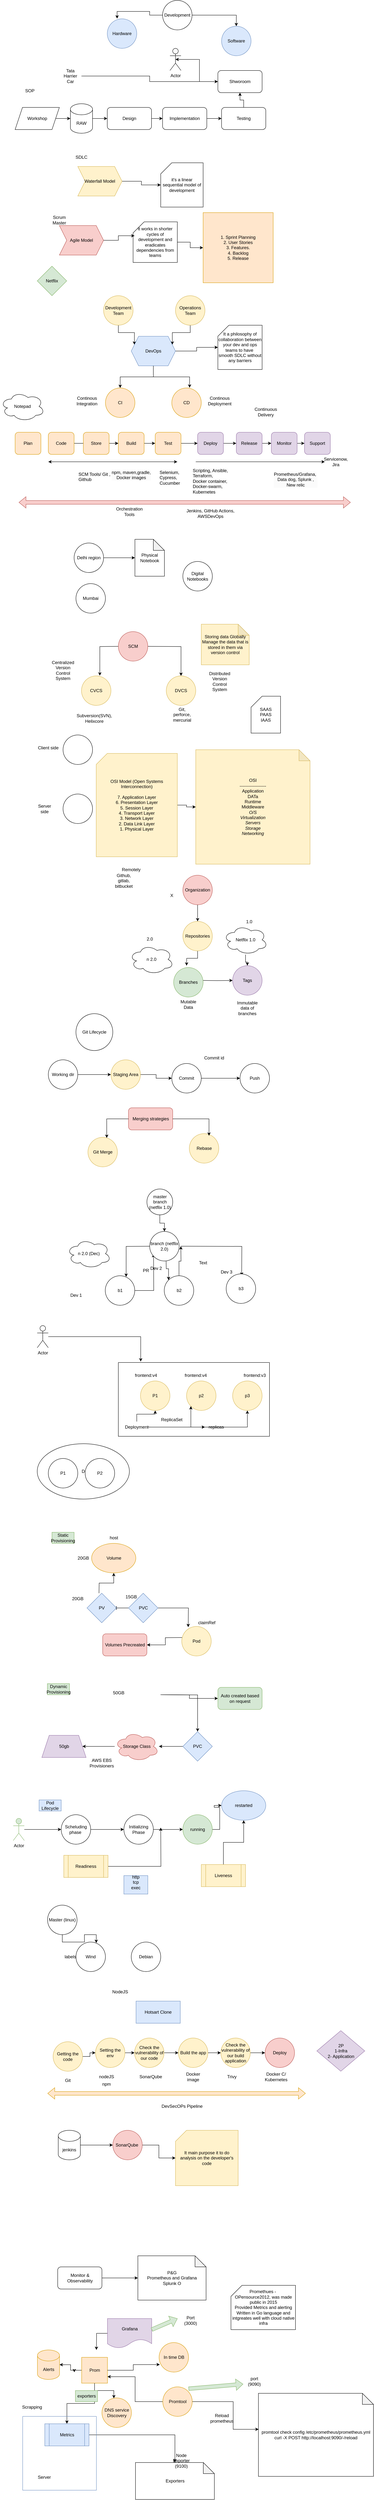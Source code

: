 <mxfile version="26.0.4">
  <diagram name="Page-1" id="8edWyFW2hVCMAUdZtqjR">
    <mxGraphModel dx="1884" dy="557" grid="1" gridSize="10" guides="1" tooltips="1" connect="1" arrows="1" fold="1" page="1" pageScale="1" pageWidth="850" pageHeight="1100" math="0" shadow="0">
      <root>
        <mxCell id="0" />
        <mxCell id="1" parent="0" />
        <mxCell id="7tc8lgqIqD8LXo596Cei-6" style="edgeStyle=orthogonalEdgeStyle;rounded=0;orthogonalLoop=1;jettySize=auto;html=1;entryX=0.5;entryY=0;entryDx=0;entryDy=0;" parent="1" source="7tc8lgqIqD8LXo596Cei-1" target="7tc8lgqIqD8LXo596Cei-3" edge="1">
          <mxGeometry relative="1" as="geometry" />
        </mxCell>
        <mxCell id="7tc8lgqIqD8LXo596Cei-1" value="Development" style="ellipse;whiteSpace=wrap;html=1;aspect=fixed;" parent="1" vertex="1">
          <mxGeometry x="330" y="10" width="80" height="80" as="geometry" />
        </mxCell>
        <mxCell id="7tc8lgqIqD8LXo596Cei-2" value="Hardware" style="ellipse;whiteSpace=wrap;html=1;aspect=fixed;fillColor=#dae8fc;strokeColor=#6c8ebf;" parent="1" vertex="1">
          <mxGeometry x="180" y="60" width="80" height="80" as="geometry" />
        </mxCell>
        <mxCell id="7tc8lgqIqD8LXo596Cei-3" value="Software" style="ellipse;whiteSpace=wrap;html=1;aspect=fixed;fillColor=#dae8fc;strokeColor=#6c8ebf;" parent="1" vertex="1">
          <mxGeometry x="490" y="80" width="80" height="80" as="geometry" />
        </mxCell>
        <mxCell id="7tc8lgqIqD8LXo596Cei-12" style="edgeStyle=orthogonalEdgeStyle;rounded=0;orthogonalLoop=1;jettySize=auto;html=1;" parent="1" source="7tc8lgqIqD8LXo596Cei-10" target="7tc8lgqIqD8LXo596Cei-11" edge="1">
          <mxGeometry relative="1" as="geometry" />
        </mxCell>
        <mxCell id="7tc8lgqIqD8LXo596Cei-10" value="Tata Harrier Car" style="text;html=1;align=center;verticalAlign=middle;whiteSpace=wrap;rounded=0;" parent="1" vertex="1">
          <mxGeometry x="50" y="200" width="60" height="30" as="geometry" />
        </mxCell>
        <mxCell id="7tc8lgqIqD8LXo596Cei-11" value="Shworoom" style="rounded=1;whiteSpace=wrap;html=1;" parent="1" vertex="1">
          <mxGeometry x="480" y="200" width="120" height="60" as="geometry" />
        </mxCell>
        <mxCell id="7tc8lgqIqD8LXo596Cei-17" value="" style="edgeStyle=orthogonalEdgeStyle;rounded=0;orthogonalLoop=1;jettySize=auto;html=1;" parent="1" source="7tc8lgqIqD8LXo596Cei-13" target="7tc8lgqIqD8LXo596Cei-14" edge="1">
          <mxGeometry relative="1" as="geometry" />
        </mxCell>
        <mxCell id="7tc8lgqIqD8LXo596Cei-13" value="Workshop" style="shape=parallelogram;perimeter=parallelogramPerimeter;whiteSpace=wrap;html=1;fixedSize=1;" parent="1" vertex="1">
          <mxGeometry x="-70" y="300" width="120" height="60" as="geometry" />
        </mxCell>
        <mxCell id="7tc8lgqIqD8LXo596Cei-16" value="" style="edgeStyle=orthogonalEdgeStyle;rounded=0;orthogonalLoop=1;jettySize=auto;html=1;" parent="1" source="7tc8lgqIqD8LXo596Cei-14" target="7tc8lgqIqD8LXo596Cei-15" edge="1">
          <mxGeometry relative="1" as="geometry" />
        </mxCell>
        <mxCell id="7tc8lgqIqD8LXo596Cei-14" value="RAW" style="shape=cylinder3;whiteSpace=wrap;html=1;boundedLbl=1;backgroundOutline=1;size=15;" parent="1" vertex="1">
          <mxGeometry x="80" y="290" width="60" height="80" as="geometry" />
        </mxCell>
        <mxCell id="7tc8lgqIqD8LXo596Cei-19" value="" style="edgeStyle=orthogonalEdgeStyle;rounded=0;orthogonalLoop=1;jettySize=auto;html=1;" parent="1" source="7tc8lgqIqD8LXo596Cei-15" target="7tc8lgqIqD8LXo596Cei-18" edge="1">
          <mxGeometry relative="1" as="geometry" />
        </mxCell>
        <mxCell id="7tc8lgqIqD8LXo596Cei-15" value="Design" style="rounded=1;whiteSpace=wrap;html=1;" parent="1" vertex="1">
          <mxGeometry x="180" y="300" width="120" height="60" as="geometry" />
        </mxCell>
        <mxCell id="7tc8lgqIqD8LXo596Cei-23" value="" style="edgeStyle=orthogonalEdgeStyle;rounded=0;orthogonalLoop=1;jettySize=auto;html=1;" parent="1" source="7tc8lgqIqD8LXo596Cei-18" target="7tc8lgqIqD8LXo596Cei-21" edge="1">
          <mxGeometry relative="1" as="geometry" />
        </mxCell>
        <mxCell id="7tc8lgqIqD8LXo596Cei-18" value="Implementation" style="rounded=1;whiteSpace=wrap;html=1;" parent="1" vertex="1">
          <mxGeometry x="330" y="300" width="120" height="60" as="geometry" />
        </mxCell>
        <mxCell id="7tc8lgqIqD8LXo596Cei-20" style="edgeStyle=orthogonalEdgeStyle;rounded=0;orthogonalLoop=1;jettySize=auto;html=1;entryX=0.333;entryY=-0.008;entryDx=0;entryDy=0;entryPerimeter=0;" parent="1" source="7tc8lgqIqD8LXo596Cei-1" target="7tc8lgqIqD8LXo596Cei-2" edge="1">
          <mxGeometry relative="1" as="geometry" />
        </mxCell>
        <mxCell id="7tc8lgqIqD8LXo596Cei-24" value="" style="edgeStyle=orthogonalEdgeStyle;rounded=0;orthogonalLoop=1;jettySize=auto;html=1;" parent="1" source="7tc8lgqIqD8LXo596Cei-21" target="7tc8lgqIqD8LXo596Cei-11" edge="1">
          <mxGeometry relative="1" as="geometry" />
        </mxCell>
        <mxCell id="7tc8lgqIqD8LXo596Cei-21" value="Testing" style="rounded=1;whiteSpace=wrap;html=1;" parent="1" vertex="1">
          <mxGeometry x="490" y="300" width="120" height="60" as="geometry" />
        </mxCell>
        <mxCell id="7tc8lgqIqD8LXo596Cei-25" value="Actor" style="shape=umlActor;verticalLabelPosition=bottom;verticalAlign=top;html=1;outlineConnect=0;" parent="1" vertex="1">
          <mxGeometry x="350" y="140" width="30" height="60" as="geometry" />
        </mxCell>
        <mxCell id="7tc8lgqIqD8LXo596Cei-26" style="edgeStyle=orthogonalEdgeStyle;rounded=0;orthogonalLoop=1;jettySize=auto;html=1;entryX=0.5;entryY=0.5;entryDx=0;entryDy=0;entryPerimeter=0;" parent="1" source="7tc8lgqIqD8LXo596Cei-11" target="7tc8lgqIqD8LXo596Cei-25" edge="1">
          <mxGeometry relative="1" as="geometry" />
        </mxCell>
        <mxCell id="7tc8lgqIqD8LXo596Cei-27" value="SOP" style="text;html=1;align=center;verticalAlign=middle;whiteSpace=wrap;rounded=0;" parent="1" vertex="1">
          <mxGeometry x="-60" y="240" width="60" height="30" as="geometry" />
        </mxCell>
        <mxCell id="7tc8lgqIqD8LXo596Cei-28" value="" style="edgeStyle=orthogonalEdgeStyle;rounded=0;orthogonalLoop=1;jettySize=auto;html=1;" parent="1" source="7tc8lgqIqD8LXo596Cei-29" target="7tc8lgqIqD8LXo596Cei-30" edge="1">
          <mxGeometry relative="1" as="geometry" />
        </mxCell>
        <mxCell id="7tc8lgqIqD8LXo596Cei-29" value="Waterfall Model" style="shape=step;perimeter=stepPerimeter;whiteSpace=wrap;html=1;fixedSize=1;fillColor=#fff2cc;strokeColor=#d6b656;" parent="1" vertex="1">
          <mxGeometry x="100" y="460" width="120" height="80" as="geometry" />
        </mxCell>
        <mxCell id="7tc8lgqIqD8LXo596Cei-30" value="it&#39;s a linear sequential model of development" style="shape=card;whiteSpace=wrap;html=1;" parent="1" vertex="1">
          <mxGeometry x="325" y="450" width="115" height="120" as="geometry" />
        </mxCell>
        <mxCell id="7tc8lgqIqD8LXo596Cei-31" value="SDLC" style="text;html=1;align=center;verticalAlign=middle;whiteSpace=wrap;rounded=0;" parent="1" vertex="1">
          <mxGeometry x="80" y="420" width="60" height="30" as="geometry" />
        </mxCell>
        <mxCell id="7tc8lgqIqD8LXo596Cei-32" value="Agile Model" style="shape=step;perimeter=stepPerimeter;whiteSpace=wrap;html=1;fixedSize=1;fillColor=#f8cecc;strokeColor=#b85450;" parent="1" vertex="1">
          <mxGeometry x="50" y="620" width="120" height="80" as="geometry" />
        </mxCell>
        <mxCell id="7tc8lgqIqD8LXo596Cei-38" value="" style="edgeStyle=orthogonalEdgeStyle;rounded=0;orthogonalLoop=1;jettySize=auto;html=1;" parent="1" source="7tc8lgqIqD8LXo596Cei-33" target="7tc8lgqIqD8LXo596Cei-37" edge="1">
          <mxGeometry relative="1" as="geometry" />
        </mxCell>
        <mxCell id="7tc8lgqIqD8LXo596Cei-33" value="it works in shorter cycles of development and eradicates dependencies from teams" style="shape=card;whiteSpace=wrap;html=1;" parent="1" vertex="1">
          <mxGeometry x="250" y="610" width="120" height="110" as="geometry" />
        </mxCell>
        <mxCell id="7tc8lgqIqD8LXo596Cei-34" style="edgeStyle=orthogonalEdgeStyle;rounded=0;orthogonalLoop=1;jettySize=auto;html=1;entryX=0.033;entryY=0.342;entryDx=0;entryDy=0;entryPerimeter=0;" parent="1" source="7tc8lgqIqD8LXo596Cei-32" target="7tc8lgqIqD8LXo596Cei-33" edge="1">
          <mxGeometry relative="1" as="geometry" />
        </mxCell>
        <mxCell id="7tc8lgqIqD8LXo596Cei-35" value="Scrum Master" style="text;html=1;align=center;verticalAlign=middle;whiteSpace=wrap;rounded=0;" parent="1" vertex="1">
          <mxGeometry x="20" y="590" width="60" height="30" as="geometry" />
        </mxCell>
        <mxCell id="7tc8lgqIqD8LXo596Cei-36" value="Netflix" style="rhombus;whiteSpace=wrap;html=1;fillColor=#d5e8d4;strokeColor=#82b366;" parent="1" vertex="1">
          <mxGeometry x="-10" y="730" width="80" height="80" as="geometry" />
        </mxCell>
        <mxCell id="7tc8lgqIqD8LXo596Cei-37" value="1. Sprint Planning&lt;div&gt;2. User Stories&lt;/div&gt;&lt;div&gt;3. Features.&lt;/div&gt;&lt;div&gt;4. Backlog&lt;/div&gt;&lt;div&gt;5. Release&lt;/div&gt;" style="whiteSpace=wrap;html=1;aspect=fixed;fillColor=#ffe6cc;strokeColor=#d79b00;" parent="1" vertex="1">
          <mxGeometry x="440" y="585" width="190" height="190" as="geometry" />
        </mxCell>
        <mxCell id="7tc8lgqIqD8LXo596Cei-43" style="edgeStyle=orthogonalEdgeStyle;rounded=0;orthogonalLoop=1;jettySize=auto;html=1;entryX=0;entryY=0.25;entryDx=0;entryDy=0;" parent="1" source="7tc8lgqIqD8LXo596Cei-39" target="7tc8lgqIqD8LXo596Cei-42" edge="1">
          <mxGeometry relative="1" as="geometry" />
        </mxCell>
        <mxCell id="7tc8lgqIqD8LXo596Cei-39" value="Development Team" style="ellipse;whiteSpace=wrap;html=1;aspect=fixed;fillColor=#fff2cc;strokeColor=#d6b656;" parent="1" vertex="1">
          <mxGeometry x="170" y="810" width="80" height="80" as="geometry" />
        </mxCell>
        <mxCell id="7tc8lgqIqD8LXo596Cei-40" value="&lt;span&gt;&lt;/span&gt;" style="text;whiteSpace=wrap;html=1;" parent="1" vertex="1">
          <mxGeometry x="390" y="840" width="30" height="20" as="geometry" />
        </mxCell>
        <mxCell id="7tc8lgqIqD8LXo596Cei-44" style="edgeStyle=orthogonalEdgeStyle;rounded=0;orthogonalLoop=1;jettySize=auto;html=1;entryX=1;entryY=0.25;entryDx=0;entryDy=0;" parent="1" source="7tc8lgqIqD8LXo596Cei-41" target="7tc8lgqIqD8LXo596Cei-42" edge="1">
          <mxGeometry relative="1" as="geometry" />
        </mxCell>
        <mxCell id="7tc8lgqIqD8LXo596Cei-41" value="Operations&lt;div&gt;Team&lt;/div&gt;" style="ellipse;whiteSpace=wrap;html=1;aspect=fixed;fillColor=#fff2cc;strokeColor=#d6b656;" parent="1" vertex="1">
          <mxGeometry x="365" y="810" width="80" height="80" as="geometry" />
        </mxCell>
        <mxCell id="7tc8lgqIqD8LXo596Cei-46" value="" style="edgeStyle=orthogonalEdgeStyle;rounded=0;orthogonalLoop=1;jettySize=auto;html=1;" parent="1" source="7tc8lgqIqD8LXo596Cei-42" target="7tc8lgqIqD8LXo596Cei-45" edge="1">
          <mxGeometry relative="1" as="geometry" />
        </mxCell>
        <mxCell id="7tc8lgqIqD8LXo596Cei-51" style="edgeStyle=orthogonalEdgeStyle;rounded=0;orthogonalLoop=1;jettySize=auto;html=1;" parent="1" source="7tc8lgqIqD8LXo596Cei-42" target="7tc8lgqIqD8LXo596Cei-47" edge="1">
          <mxGeometry relative="1" as="geometry" />
        </mxCell>
        <mxCell id="7tc8lgqIqD8LXo596Cei-42" value="DevOps" style="shape=hexagon;perimeter=hexagonPerimeter2;whiteSpace=wrap;html=1;fixedSize=1;fillColor=#dae8fc;strokeColor=#6c8ebf;" parent="1" vertex="1">
          <mxGeometry x="245" y="920" width="120" height="80" as="geometry" />
        </mxCell>
        <mxCell id="7tc8lgqIqD8LXo596Cei-45" value="It a philosophy of collaboration between your dev and ops teams to have&amp;nbsp; smooth SDLC without any barriers" style="shape=card;whiteSpace=wrap;html=1;" parent="1" vertex="1">
          <mxGeometry x="480" y="890" width="120" height="120" as="geometry" />
        </mxCell>
        <mxCell id="7tc8lgqIqD8LXo596Cei-47" value="CI" style="ellipse;whiteSpace=wrap;html=1;aspect=fixed;fillColor=#ffe6cc;strokeColor=#d79b00;" parent="1" vertex="1">
          <mxGeometry x="175" y="1060" width="80" height="80" as="geometry" />
        </mxCell>
        <mxCell id="7tc8lgqIqD8LXo596Cei-48" value="CD" style="ellipse;whiteSpace=wrap;html=1;aspect=fixed;fillColor=#ffe6cc;strokeColor=#d79b00;" parent="1" vertex="1">
          <mxGeometry x="355" y="1060" width="80" height="80" as="geometry" />
        </mxCell>
        <mxCell id="7tc8lgqIqD8LXo596Cei-49" value="Continous Deployment" style="text;html=1;align=center;verticalAlign=middle;whiteSpace=wrap;rounded=0;" parent="1" vertex="1">
          <mxGeometry x="455" y="1080" width="60" height="30" as="geometry" />
        </mxCell>
        <mxCell id="7tc8lgqIqD8LXo596Cei-50" value="Continous Integration" style="text;html=1;align=center;verticalAlign=middle;whiteSpace=wrap;rounded=0;" parent="1" vertex="1">
          <mxGeometry x="95" y="1080" width="60" height="30" as="geometry" />
        </mxCell>
        <mxCell id="7tc8lgqIqD8LXo596Cei-52" style="edgeStyle=orthogonalEdgeStyle;rounded=0;orthogonalLoop=1;jettySize=auto;html=1;entryX=0.604;entryY=-0.008;entryDx=0;entryDy=0;entryPerimeter=0;" parent="1" source="7tc8lgqIqD8LXo596Cei-42" target="7tc8lgqIqD8LXo596Cei-48" edge="1">
          <mxGeometry relative="1" as="geometry" />
        </mxCell>
        <mxCell id="7tc8lgqIqD8LXo596Cei-53" value="Plan" style="rounded=1;whiteSpace=wrap;html=1;fillColor=#ffe6cc;strokeColor=#d79b00;" parent="1" vertex="1">
          <mxGeometry x="-70" y="1180" width="70" height="60" as="geometry" />
        </mxCell>
        <mxCell id="7tc8lgqIqD8LXo596Cei-54" value="" style="edgeStyle=orthogonalEdgeStyle;rounded=0;orthogonalLoop=1;jettySize=auto;html=1;" parent="1" source="7tc8lgqIqD8LXo596Cei-55" target="7tc8lgqIqD8LXo596Cei-63" edge="1">
          <mxGeometry relative="1" as="geometry" />
        </mxCell>
        <mxCell id="7tc8lgqIqD8LXo596Cei-55" value="Code" style="rounded=1;whiteSpace=wrap;html=1;fillColor=#ffe6cc;strokeColor=#d79b00;" parent="1" vertex="1">
          <mxGeometry x="20" y="1180" width="70" height="60" as="geometry" />
        </mxCell>
        <mxCell id="7tc8lgqIqD8LXo596Cei-56" value="" style="edgeStyle=orthogonalEdgeStyle;rounded=0;orthogonalLoop=1;jettySize=auto;html=1;" parent="1" source="7tc8lgqIqD8LXo596Cei-57" target="7tc8lgqIqD8LXo596Cei-63" edge="1">
          <mxGeometry relative="1" as="geometry" />
        </mxCell>
        <mxCell id="7tc8lgqIqD8LXo596Cei-57" value="Store" style="rounded=1;whiteSpace=wrap;html=1;fillColor=#ffe6cc;strokeColor=#d79b00;" parent="1" vertex="1">
          <mxGeometry x="115" y="1180" width="70" height="60" as="geometry" />
        </mxCell>
        <mxCell id="7tc8lgqIqD8LXo596Cei-58" value="" style="edgeStyle=orthogonalEdgeStyle;rounded=0;orthogonalLoop=1;jettySize=auto;html=1;" parent="1" source="7tc8lgqIqD8LXo596Cei-59" target="7tc8lgqIqD8LXo596Cei-67" edge="1">
          <mxGeometry relative="1" as="geometry" />
        </mxCell>
        <mxCell id="7tc8lgqIqD8LXo596Cei-59" value="Release" style="rounded=1;whiteSpace=wrap;html=1;fillColor=#e1d5e7;strokeColor=#9673a6;" parent="1" vertex="1">
          <mxGeometry x="530" y="1180" width="70" height="60" as="geometry" />
        </mxCell>
        <mxCell id="7tc8lgqIqD8LXo596Cei-60" value="" style="edgeStyle=orthogonalEdgeStyle;rounded=0;orthogonalLoop=1;jettySize=auto;html=1;" parent="1" source="7tc8lgqIqD8LXo596Cei-61" target="7tc8lgqIqD8LXo596Cei-59" edge="1">
          <mxGeometry relative="1" as="geometry" />
        </mxCell>
        <mxCell id="7tc8lgqIqD8LXo596Cei-61" value="Deploy" style="rounded=1;whiteSpace=wrap;html=1;fillColor=#e1d5e7;strokeColor=#9673a6;" parent="1" vertex="1">
          <mxGeometry x="425" y="1180" width="70" height="60" as="geometry" />
        </mxCell>
        <mxCell id="7tc8lgqIqD8LXo596Cei-62" value="" style="edgeStyle=orthogonalEdgeStyle;rounded=0;orthogonalLoop=1;jettySize=auto;html=1;" parent="1" source="7tc8lgqIqD8LXo596Cei-63" target="7tc8lgqIqD8LXo596Cei-65" edge="1">
          <mxGeometry relative="1" as="geometry" />
        </mxCell>
        <mxCell id="7tc8lgqIqD8LXo596Cei-63" value="Build" style="rounded=1;whiteSpace=wrap;html=1;fillColor=#ffe6cc;strokeColor=#d79b00;" parent="1" vertex="1">
          <mxGeometry x="210" y="1180" width="70" height="60" as="geometry" />
        </mxCell>
        <mxCell id="7tc8lgqIqD8LXo596Cei-64" value="" style="edgeStyle=orthogonalEdgeStyle;rounded=0;orthogonalLoop=1;jettySize=auto;html=1;" parent="1" source="7tc8lgqIqD8LXo596Cei-65" target="7tc8lgqIqD8LXo596Cei-61" edge="1">
          <mxGeometry relative="1" as="geometry" />
        </mxCell>
        <mxCell id="7tc8lgqIqD8LXo596Cei-65" value="Test" style="rounded=1;whiteSpace=wrap;html=1;fillColor=#ffe6cc;strokeColor=#d79b00;" parent="1" vertex="1">
          <mxGeometry x="310" y="1180" width="70" height="60" as="geometry" />
        </mxCell>
        <mxCell id="7tc8lgqIqD8LXo596Cei-66" value="" style="edgeStyle=orthogonalEdgeStyle;rounded=0;orthogonalLoop=1;jettySize=auto;html=1;" parent="1" source="7tc8lgqIqD8LXo596Cei-67" target="7tc8lgqIqD8LXo596Cei-68" edge="1">
          <mxGeometry relative="1" as="geometry" />
        </mxCell>
        <mxCell id="7tc8lgqIqD8LXo596Cei-67" value="Monitor" style="rounded=1;whiteSpace=wrap;html=1;fillColor=#e1d5e7;strokeColor=#9673a6;" parent="1" vertex="1">
          <mxGeometry x="625" y="1180" width="70" height="60" as="geometry" />
        </mxCell>
        <mxCell id="7tc8lgqIqD8LXo596Cei-68" value="Support" style="rounded=1;whiteSpace=wrap;html=1;fillColor=#e1d5e7;strokeColor=#9673a6;" parent="1" vertex="1">
          <mxGeometry x="715" y="1180" width="70" height="60" as="geometry" />
        </mxCell>
        <mxCell id="7tc8lgqIqD8LXo596Cei-69" value="" style="endArrow=classic;startArrow=classic;html=1;rounded=0;" parent="1" edge="1">
          <mxGeometry width="50" height="50" relative="1" as="geometry">
            <mxPoint x="20" y="1260" as="sourcePoint" />
            <mxPoint x="370" y="1260" as="targetPoint" />
          </mxGeometry>
        </mxCell>
        <mxCell id="7tc8lgqIqD8LXo596Cei-70" value="" style="endArrow=classic;html=1;rounded=0;entryX=0;entryY=0.5;entryDx=0;entryDy=0;" parent="1" target="7tc8lgqIqD8LXo596Cei-75" edge="1">
          <mxGeometry width="50" height="50" relative="1" as="geometry">
            <mxPoint x="420" y="1260" as="sourcePoint" />
            <mxPoint x="600" y="1260" as="targetPoint" />
          </mxGeometry>
        </mxCell>
        <mxCell id="7tc8lgqIqD8LXo596Cei-71" value="&lt;span style=&quot;color: rgb(0, 0, 0); font-family: Helvetica; font-size: 12px; font-style: normal; font-variant-ligatures: normal; font-variant-caps: normal; font-weight: 400; letter-spacing: normal; orphans: 2; text-align: center; text-indent: 0px; text-transform: none; widows: 2; word-spacing: 0px; -webkit-text-stroke-width: 0px; white-space: normal; background-color: rgb(251, 251, 251); text-decoration-thickness: initial; text-decoration-style: initial; text-decoration-color: initial; display: inline !important; float: none;&quot;&gt;SCM Tools/ Git , Github&lt;/span&gt;" style="text;whiteSpace=wrap;html=1;" parent="1" vertex="1">
          <mxGeometry x="100" y="1280" width="100" height="40" as="geometry" />
        </mxCell>
        <mxCell id="7tc8lgqIqD8LXo596Cei-72" value="&lt;span style=&quot;color: rgb(0, 0, 0); font-family: Helvetica; font-size: 12px; font-style: normal; font-variant-ligatures: normal; font-variant-caps: normal; font-weight: 400; letter-spacing: normal; orphans: 2; text-align: center; text-indent: 0px; text-transform: none; widows: 2; word-spacing: 0px; -webkit-text-stroke-width: 0px; white-space: normal; background-color: rgb(251, 251, 251); text-decoration-thickness: initial; text-decoration-style: initial; text-decoration-color: initial; display: inline !important; float: none;&quot;&gt;npm, maven,gradle,&lt;/span&gt;&lt;div style=&quot;forced-color-adjust: none; color: rgb(0, 0, 0); font-family: Helvetica; font-size: 12px; font-style: normal; font-variant-ligatures: normal; font-variant-caps: normal; font-weight: 400; letter-spacing: normal; orphans: 2; text-align: center; text-indent: 0px; text-transform: none; widows: 2; word-spacing: 0px; -webkit-text-stroke-width: 0px; white-space: normal; background-color: rgb(251, 251, 251); text-decoration-thickness: initial; text-decoration-style: initial; text-decoration-color: initial;&quot;&gt;Docker images&lt;/div&gt;" style="text;whiteSpace=wrap;html=1;" parent="1" vertex="1">
          <mxGeometry x="190" y="1275" width="140" height="50" as="geometry" />
        </mxCell>
        <mxCell id="7tc8lgqIqD8LXo596Cei-73" value="&lt;span style=&quot;color: rgb(0, 0, 0); font-family: Helvetica; font-size: 12px; font-style: normal; font-variant-ligatures: normal; font-variant-caps: normal; font-weight: 400; letter-spacing: normal; orphans: 2; text-align: center; text-indent: 0px; text-transform: none; widows: 2; word-spacing: 0px; -webkit-text-stroke-width: 0px; white-space: normal; background-color: rgb(251, 251, 251); text-decoration-thickness: initial; text-decoration-style: initial; text-decoration-color: initial; display: inline !important; float: none;&quot;&gt;Selenium, Cypress, Cucumber&lt;/span&gt;" style="text;whiteSpace=wrap;html=1;" parent="1" vertex="1">
          <mxGeometry x="320" y="1275" width="80" height="50" as="geometry" />
        </mxCell>
        <mxCell id="7tc8lgqIqD8LXo596Cei-74" value="&lt;span style=&quot;color: rgb(0, 0, 0); font-family: Helvetica; font-size: 12px; font-style: normal; font-variant-ligatures: normal; font-variant-caps: normal; font-weight: 400; letter-spacing: normal; orphans: 2; text-align: center; text-indent: 0px; text-transform: none; widows: 2; word-spacing: 0px; -webkit-text-stroke-width: 0px; white-space: normal; background-color: rgb(251, 251, 251); text-decoration-thickness: initial; text-decoration-style: initial; text-decoration-color: initial; display: inline !important; float: none;&quot;&gt;Prometheus/Grafana,&lt;/span&gt;&lt;div style=&quot;forced-color-adjust: none; color: rgb(0, 0, 0); font-family: Helvetica; font-size: 12px; font-style: normal; font-variant-ligatures: normal; font-variant-caps: normal; font-weight: 400; letter-spacing: normal; orphans: 2; text-align: center; text-indent: 0px; text-transform: none; widows: 2; word-spacing: 0px; -webkit-text-stroke-width: 0px; white-space: normal; background-color: rgb(251, 251, 251); text-decoration-thickness: initial; text-decoration-style: initial; text-decoration-color: initial;&quot;&gt;Data dog, Splunk , New relic&lt;/div&gt;" style="text;whiteSpace=wrap;html=1;" parent="1" vertex="1">
          <mxGeometry x="630" y="1280" width="120" height="60" as="geometry" />
        </mxCell>
        <mxCell id="7tc8lgqIqD8LXo596Cei-75" value="Servicenow, Jira" style="text;html=1;align=center;verticalAlign=middle;whiteSpace=wrap;rounded=0;" parent="1" vertex="1">
          <mxGeometry x="770" y="1245" width="60" height="30" as="geometry" />
        </mxCell>
        <mxCell id="7tc8lgqIqD8LXo596Cei-76" value="&lt;span style=&quot;color: rgb(0, 0, 0); font-family: Helvetica; font-size: 12px; font-style: normal; font-variant-ligatures: normal; font-variant-caps: normal; font-weight: 400; letter-spacing: normal; orphans: 2; text-align: center; text-indent: 0px; text-transform: none; widows: 2; word-spacing: 0px; -webkit-text-stroke-width: 0px; white-space: normal; background-color: rgb(251, 251, 251); text-decoration-thickness: initial; text-decoration-style: initial; text-decoration-color: initial; display: inline !important; float: none;&quot;&gt;Scripting, Ansible, Terraform,&lt;/span&gt;&lt;br style=&quot;forced-color-adjust: none; color: rgb(0, 0, 0); font-family: Helvetica; font-size: 12px; font-style: normal; font-variant-ligatures: normal; font-variant-caps: normal; font-weight: 400; letter-spacing: normal; orphans: 2; text-align: center; text-indent: 0px; text-transform: none; widows: 2; word-spacing: 0px; -webkit-text-stroke-width: 0px; white-space: normal; background-color: rgb(251, 251, 251); text-decoration-thickness: initial; text-decoration-style: initial; text-decoration-color: initial;&quot;&gt;&lt;span style=&quot;color: rgb(0, 0, 0); font-family: Helvetica; font-size: 12px; font-style: normal; font-variant-ligatures: normal; font-variant-caps: normal; font-weight: 400; letter-spacing: normal; orphans: 2; text-align: center; text-indent: 0px; text-transform: none; widows: 2; word-spacing: 0px; -webkit-text-stroke-width: 0px; white-space: normal; background-color: rgb(251, 251, 251); text-decoration-thickness: initial; text-decoration-style: initial; text-decoration-color: initial; display: inline !important; float: none;&quot;&gt;Docker container, Docker-swarm, Kubernetes&lt;/span&gt;" style="text;whiteSpace=wrap;html=1;" parent="1" vertex="1">
          <mxGeometry x="410" y="1270" width="120" height="80" as="geometry" />
        </mxCell>
        <mxCell id="7tc8lgqIqD8LXo596Cei-77" value="" style="shape=flexArrow;endArrow=classic;startArrow=classic;html=1;rounded=0;fillColor=#f8cecc;strokeColor=#b85450;" parent="1" edge="1">
          <mxGeometry width="100" height="100" relative="1" as="geometry">
            <mxPoint x="-60" y="1370" as="sourcePoint" />
            <mxPoint x="840" y="1370" as="targetPoint" />
          </mxGeometry>
        </mxCell>
        <mxCell id="7tc8lgqIqD8LXo596Cei-78" value="Orchestration Tools" style="text;html=1;align=center;verticalAlign=middle;whiteSpace=wrap;rounded=0;" parent="1" vertex="1">
          <mxGeometry x="210" y="1380" width="60" height="30" as="geometry" />
        </mxCell>
        <mxCell id="7tc8lgqIqD8LXo596Cei-79" value="Jenkins, GitHub Actions, AWSDevOps" style="text;html=1;align=center;verticalAlign=middle;whiteSpace=wrap;rounded=0;" parent="1" vertex="1">
          <mxGeometry x="380" y="1380" width="160" height="40" as="geometry" />
        </mxCell>
        <mxCell id="7tc8lgqIqD8LXo596Cei-80" value="Notepad" style="ellipse;shape=cloud;whiteSpace=wrap;html=1;" parent="1" vertex="1">
          <mxGeometry x="-110" y="1070" width="120" height="80" as="geometry" />
        </mxCell>
        <mxCell id="7tc8lgqIqD8LXo596Cei-81" value="Continuous Delivery" style="text;html=1;align=center;verticalAlign=middle;whiteSpace=wrap;rounded=0;" parent="1" vertex="1">
          <mxGeometry x="580" y="1110" width="60" height="30" as="geometry" />
        </mxCell>
        <mxCell id="7tc8lgqIqD8LXo596Cei-84" value="" style="edgeStyle=orthogonalEdgeStyle;rounded=0;orthogonalLoop=1;jettySize=auto;html=1;" parent="1" source="7tc8lgqIqD8LXo596Cei-82" target="7tc8lgqIqD8LXo596Cei-83" edge="1">
          <mxGeometry relative="1" as="geometry" />
        </mxCell>
        <mxCell id="7tc8lgqIqD8LXo596Cei-82" value="Delhi region" style="ellipse;whiteSpace=wrap;html=1;aspect=fixed;" parent="1" vertex="1">
          <mxGeometry x="90" y="1480" width="80" height="80" as="geometry" />
        </mxCell>
        <mxCell id="7tc8lgqIqD8LXo596Cei-83" value="Physical Notebook" style="shape=note;whiteSpace=wrap;html=1;backgroundOutline=1;darkOpacity=0.05;" parent="1" vertex="1">
          <mxGeometry x="255" y="1470" width="80" height="100" as="geometry" />
        </mxCell>
        <mxCell id="7tc8lgqIqD8LXo596Cei-85" value="Mumbai" style="ellipse;whiteSpace=wrap;html=1;aspect=fixed;" parent="1" vertex="1">
          <mxGeometry x="95" y="1590" width="80" height="80" as="geometry" />
        </mxCell>
        <mxCell id="7tc8lgqIqD8LXo596Cei-86" value="Digital Notebooks" style="ellipse;whiteSpace=wrap;html=1;aspect=fixed;" parent="1" vertex="1">
          <mxGeometry x="385" y="1530" width="80" height="80" as="geometry" />
        </mxCell>
        <mxCell id="7tc8lgqIqD8LXo596Cei-87" style="edgeStyle=orthogonalEdgeStyle;rounded=0;orthogonalLoop=1;jettySize=auto;html=1;" parent="1" target="7tc8lgqIqD8LXo596Cei-89" edge="1">
          <mxGeometry relative="1" as="geometry">
            <mxPoint x="290" y="1760" as="sourcePoint" />
          </mxGeometry>
        </mxCell>
        <mxCell id="7tc8lgqIqD8LXo596Cei-88" value="CVCS" style="ellipse;whiteSpace=wrap;html=1;aspect=fixed;fillColor=#fff2cc;strokeColor=#d6b656;" parent="1" vertex="1">
          <mxGeometry x="110" y="1840" width="80" height="80" as="geometry" />
        </mxCell>
        <mxCell id="7tc8lgqIqD8LXo596Cei-89" value="DVCS" style="ellipse;whiteSpace=wrap;html=1;aspect=fixed;fillColor=#fff2cc;strokeColor=#d6b656;" parent="1" vertex="1">
          <mxGeometry x="340" y="1840" width="80" height="80" as="geometry" />
        </mxCell>
        <mxCell id="7tc8lgqIqD8LXo596Cei-90" style="edgeStyle=orthogonalEdgeStyle;rounded=0;orthogonalLoop=1;jettySize=auto;html=1;entryX=0.622;entryY=-0.009;entryDx=0;entryDy=0;entryPerimeter=0;" parent="1" target="7tc8lgqIqD8LXo596Cei-88" edge="1">
          <mxGeometry relative="1" as="geometry">
            <mxPoint x="210" y="1760" as="sourcePoint" />
          </mxGeometry>
        </mxCell>
        <mxCell id="7tc8lgqIqD8LXo596Cei-91" value="SCM" style="ellipse;whiteSpace=wrap;html=1;aspect=fixed;fillColor=#f8cecc;strokeColor=#b85450;" parent="1" vertex="1">
          <mxGeometry x="210" y="1720" width="80" height="80" as="geometry" />
        </mxCell>
        <mxCell id="7tc8lgqIqD8LXo596Cei-92" value="Storing data Globally&lt;div&gt;Manage the data that is stored in them via version control&lt;/div&gt;" style="shape=note;whiteSpace=wrap;html=1;backgroundOutline=1;darkOpacity=0.05;fillColor=#fff2cc;strokeColor=#d6b656;" parent="1" vertex="1">
          <mxGeometry x="435" y="1700" width="130" height="110" as="geometry" />
        </mxCell>
        <mxCell id="7tc8lgqIqD8LXo596Cei-93" value="Centralized Version Control System" style="text;html=1;align=center;verticalAlign=middle;whiteSpace=wrap;rounded=0;" parent="1" vertex="1">
          <mxGeometry x="30" y="1810" width="60" height="30" as="geometry" />
        </mxCell>
        <mxCell id="7tc8lgqIqD8LXo596Cei-94" value="Distributed Version Control System" style="text;html=1;align=center;verticalAlign=middle;whiteSpace=wrap;rounded=0;" parent="1" vertex="1">
          <mxGeometry x="455" y="1840" width="60" height="30" as="geometry" />
        </mxCell>
        <mxCell id="7tc8lgqIqD8LXo596Cei-95" value="Subversion(SVN),&lt;div&gt;Helixcore&lt;/div&gt;" style="text;html=1;align=center;verticalAlign=middle;whiteSpace=wrap;rounded=0;" parent="1" vertex="1">
          <mxGeometry x="115" y="1940" width="60" height="30" as="geometry" />
        </mxCell>
        <mxCell id="7tc8lgqIqD8LXo596Cei-96" value="Git, perforce, mercurial" style="text;html=1;align=center;verticalAlign=middle;whiteSpace=wrap;rounded=0;" parent="1" vertex="1">
          <mxGeometry x="353" y="1930" width="60" height="30" as="geometry" />
        </mxCell>
        <mxCell id="7tc8lgqIqD8LXo596Cei-97" value="" style="ellipse;whiteSpace=wrap;html=1;aspect=fixed;" parent="1" vertex="1">
          <mxGeometry x="60" y="2000" width="80" height="80" as="geometry" />
        </mxCell>
        <mxCell id="7tc8lgqIqD8LXo596Cei-98" value="" style="ellipse;whiteSpace=wrap;html=1;aspect=fixed;" parent="1" vertex="1">
          <mxGeometry x="60" y="2160" width="80" height="80" as="geometry" />
        </mxCell>
        <mxCell id="7tc8lgqIqD8LXo596Cei-99" value="Client side" style="text;html=1;align=center;verticalAlign=middle;whiteSpace=wrap;rounded=0;" parent="1" vertex="1">
          <mxGeometry x="-10" y="2020" width="60" height="30" as="geometry" />
        </mxCell>
        <mxCell id="7tc8lgqIqD8LXo596Cei-100" value="Server side" style="text;html=1;align=center;verticalAlign=middle;whiteSpace=wrap;rounded=0;" parent="1" vertex="1">
          <mxGeometry x="-20" y="2185" width="60" height="30" as="geometry" />
        </mxCell>
        <mxCell id="7tc8lgqIqD8LXo596Cei-101" value="Remotely" style="text;html=1;align=center;verticalAlign=middle;whiteSpace=wrap;rounded=0;" parent="1" vertex="1">
          <mxGeometry x="215" y="2350" width="60" height="30" as="geometry" />
        </mxCell>
        <mxCell id="7tc8lgqIqD8LXo596Cei-102" value="&lt;div&gt;SAAS&lt;/div&gt;&lt;div&gt;PAAS&lt;/div&gt;IAAS" style="shape=card;whiteSpace=wrap;html=1;" parent="1" vertex="1">
          <mxGeometry x="570" y="1895" width="80" height="100" as="geometry" />
        </mxCell>
        <mxCell id="7tc8lgqIqD8LXo596Cei-103" value="OSI&lt;br&gt;------------------&lt;br&gt;Application&lt;br style=&quot;border-color: var(--border-color);&quot;&gt;DATa&lt;br style=&quot;border-color: var(--border-color);&quot;&gt;Runtime&lt;br style=&quot;border-color: var(--border-color);&quot;&gt;Middleware&lt;br style=&quot;border-color: var(--border-color);&quot;&gt;&lt;i&gt;O/S&lt;br style=&quot;border-color: var(--border-color);&quot;&gt;Virtualization&lt;br style=&quot;border-color: var(--border-color);&quot;&gt;Servers&lt;br style=&quot;border-color: var(--border-color);&quot;&gt;Storage&lt;br style=&quot;border-color: var(--border-color);&quot;&gt;Networking&lt;/i&gt;" style="shape=note;whiteSpace=wrap;html=1;backgroundOutline=1;darkOpacity=0.05;fillColor=#fff2cc;strokeColor=#d6b656;" parent="1" vertex="1">
          <mxGeometry x="420" y="2040" width="310" height="310" as="geometry" />
        </mxCell>
        <mxCell id="7tc8lgqIqD8LXo596Cei-105" value="" style="edgeStyle=orthogonalEdgeStyle;rounded=0;orthogonalLoop=1;jettySize=auto;html=1;" parent="1" source="7tc8lgqIqD8LXo596Cei-104" target="7tc8lgqIqD8LXo596Cei-103" edge="1">
          <mxGeometry relative="1" as="geometry" />
        </mxCell>
        <mxCell id="7tc8lgqIqD8LXo596Cei-104" value="OSI Model (Open Systems Interconnection)&lt;div&gt;&lt;br&gt;&lt;div&gt;7. Application Layer&lt;br&gt;&lt;div&gt;6. Presentation Layer&lt;/div&gt;&lt;div&gt;5. Session Layer&lt;/div&gt;&lt;div&gt;4. Transport Layer&lt;/div&gt;&lt;div&gt;3. Network Layer&lt;/div&gt;&lt;div&gt;2. Data Link Layer&lt;/div&gt;&lt;div&gt;1. Physical Layer&lt;/div&gt;&lt;/div&gt;&lt;/div&gt;" style="shape=card;whiteSpace=wrap;html=1;fillColor=#fff2cc;strokeColor=#d6b656;" parent="1" vertex="1">
          <mxGeometry x="150" y="2050" width="220" height="280" as="geometry" />
        </mxCell>
        <mxCell id="7tc8lgqIqD8LXo596Cei-106" value="Github, gitlab, bitbucket" style="text;html=1;align=center;verticalAlign=middle;whiteSpace=wrap;rounded=0;" parent="1" vertex="1">
          <mxGeometry x="195" y="2380" width="60" height="30" as="geometry" />
        </mxCell>
        <mxCell id="7tc8lgqIqD8LXo596Cei-121" value="" style="edgeStyle=orthogonalEdgeStyle;rounded=0;orthogonalLoop=1;jettySize=auto;html=1;" parent="1" source="7tc8lgqIqD8LXo596Cei-107" target="7tc8lgqIqD8LXo596Cei-113" edge="1">
          <mxGeometry relative="1" as="geometry" />
        </mxCell>
        <mxCell id="7tc8lgqIqD8LXo596Cei-107" value="Netflix 1.0" style="ellipse;shape=cloud;whiteSpace=wrap;html=1;" parent="1" vertex="1">
          <mxGeometry x="495" y="2515" width="120" height="80" as="geometry" />
        </mxCell>
        <mxCell id="7tc8lgqIqD8LXo596Cei-108" value="" style="edgeStyle=orthogonalEdgeStyle;rounded=0;orthogonalLoop=1;jettySize=auto;html=1;" parent="1" source="7tc8lgqIqD8LXo596Cei-109" target="7tc8lgqIqD8LXo596Cei-111" edge="1">
          <mxGeometry relative="1" as="geometry" />
        </mxCell>
        <mxCell id="7tc8lgqIqD8LXo596Cei-109" value="Organization" style="ellipse;whiteSpace=wrap;html=1;aspect=fixed;fillColor=#f8cecc;strokeColor=#b85450;" parent="1" vertex="1">
          <mxGeometry x="385" y="2380" width="80" height="80" as="geometry" />
        </mxCell>
        <mxCell id="7tc8lgqIqD8LXo596Cei-110" value="" style="edgeStyle=orthogonalEdgeStyle;rounded=0;orthogonalLoop=1;jettySize=auto;html=1;" parent="1" source="7tc8lgqIqD8LXo596Cei-111" edge="1">
          <mxGeometry relative="1" as="geometry">
            <mxPoint x="395" y="2625" as="targetPoint" />
          </mxGeometry>
        </mxCell>
        <mxCell id="7tc8lgqIqD8LXo596Cei-111" value="Repositories" style="ellipse;whiteSpace=wrap;html=1;aspect=fixed;fillColor=#fff2cc;strokeColor=#d6b656;" parent="1" vertex="1">
          <mxGeometry x="385" y="2505" width="80" height="80" as="geometry" />
        </mxCell>
        <mxCell id="7tc8lgqIqD8LXo596Cei-112" value="" style="edgeStyle=orthogonalEdgeStyle;rounded=0;orthogonalLoop=1;jettySize=auto;html=1;" parent="1" target="7tc8lgqIqD8LXo596Cei-113" edge="1">
          <mxGeometry relative="1" as="geometry">
            <mxPoint x="435" y="2665" as="sourcePoint" />
          </mxGeometry>
        </mxCell>
        <mxCell id="7tc8lgqIqD8LXo596Cei-113" value="Tags" style="ellipse;whiteSpace=wrap;html=1;aspect=fixed;fillColor=#e1d5e7;strokeColor=#9673a6;" parent="1" vertex="1">
          <mxGeometry x="520" y="2625" width="80" height="80" as="geometry" />
        </mxCell>
        <mxCell id="7tc8lgqIqD8LXo596Cei-114" value="Immutable data of branches" style="text;html=1;align=center;verticalAlign=middle;whiteSpace=wrap;rounded=0;" parent="1" vertex="1">
          <mxGeometry x="530" y="2725" width="60" height="30" as="geometry" />
        </mxCell>
        <mxCell id="7tc8lgqIqD8LXo596Cei-115" value="Mutable Data" style="text;html=1;align=center;verticalAlign=middle;whiteSpace=wrap;rounded=0;" parent="1" vertex="1">
          <mxGeometry x="370" y="2715" width="60" height="30" as="geometry" />
        </mxCell>
        <mxCell id="7tc8lgqIqD8LXo596Cei-116" value="Branches" style="ellipse;whiteSpace=wrap;html=1;aspect=fixed;fillColor=#d5e8d4;strokeColor=#82b366;" parent="1" vertex="1">
          <mxGeometry x="360" y="2630" width="80" height="80" as="geometry" />
        </mxCell>
        <mxCell id="7tc8lgqIqD8LXo596Cei-117" value="1.0" style="text;html=1;align=center;verticalAlign=middle;whiteSpace=wrap;rounded=0;" parent="1" vertex="1">
          <mxGeometry x="535" y="2491" width="60" height="30" as="geometry" />
        </mxCell>
        <mxCell id="7tc8lgqIqD8LXo596Cei-118" value="2.0" style="text;html=1;align=center;verticalAlign=middle;resizable=0;points=[];autosize=1;strokeColor=none;fillColor=none;" parent="1" vertex="1">
          <mxGeometry x="275" y="2538" width="40" height="30" as="geometry" />
        </mxCell>
        <mxCell id="7tc8lgqIqD8LXo596Cei-119" value="n 2.0" style="ellipse;shape=cloud;whiteSpace=wrap;html=1;" parent="1" vertex="1">
          <mxGeometry x="240" y="2568" width="120" height="80" as="geometry" />
        </mxCell>
        <mxCell id="7tc8lgqIqD8LXo596Cei-120" value="X" style="text;html=1;align=center;verticalAlign=middle;whiteSpace=wrap;rounded=0;" parent="1" vertex="1">
          <mxGeometry x="325" y="2420" width="60" height="30" as="geometry" />
        </mxCell>
        <mxCell id="7tc8lgqIqD8LXo596Cei-124" value="" style="edgeStyle=orthogonalEdgeStyle;rounded=0;orthogonalLoop=1;jettySize=auto;html=1;" parent="1" source="7tc8lgqIqD8LXo596Cei-125" target="7tc8lgqIqD8LXo596Cei-127" edge="1">
          <mxGeometry relative="1" as="geometry" />
        </mxCell>
        <mxCell id="7tc8lgqIqD8LXo596Cei-125" value="Working dir" style="ellipse;whiteSpace=wrap;html=1;aspect=fixed;" parent="1" vertex="1">
          <mxGeometry x="20" y="2880" width="80" height="80" as="geometry" />
        </mxCell>
        <mxCell id="7tc8lgqIqD8LXo596Cei-126" value="" style="edgeStyle=orthogonalEdgeStyle;rounded=0;orthogonalLoop=1;jettySize=auto;html=1;" parent="1" source="7tc8lgqIqD8LXo596Cei-127" target="7tc8lgqIqD8LXo596Cei-129" edge="1">
          <mxGeometry relative="1" as="geometry" />
        </mxCell>
        <mxCell id="7tc8lgqIqD8LXo596Cei-127" value="Staging Area" style="ellipse;whiteSpace=wrap;html=1;aspect=fixed;fillColor=#fff2cc;strokeColor=#d6b656;" parent="1" vertex="1">
          <mxGeometry x="190" y="2880" width="80" height="80" as="geometry" />
        </mxCell>
        <mxCell id="7tc8lgqIqD8LXo596Cei-128" style="edgeStyle=orthogonalEdgeStyle;rounded=0;orthogonalLoop=1;jettySize=auto;html=1;entryX=0;entryY=0.5;entryDx=0;entryDy=0;" parent="1" source="7tc8lgqIqD8LXo596Cei-129" target="7tc8lgqIqD8LXo596Cei-131" edge="1">
          <mxGeometry relative="1" as="geometry" />
        </mxCell>
        <mxCell id="7tc8lgqIqD8LXo596Cei-129" value="Commit" style="ellipse;whiteSpace=wrap;html=1;aspect=fixed;" parent="1" vertex="1">
          <mxGeometry x="355" y="2890" width="80" height="80" as="geometry" />
        </mxCell>
        <mxCell id="7tc8lgqIqD8LXo596Cei-130" value="Commit id" style="text;html=1;align=center;verticalAlign=middle;whiteSpace=wrap;rounded=0;" parent="1" vertex="1">
          <mxGeometry x="440" y="2860" width="60" height="30" as="geometry" />
        </mxCell>
        <mxCell id="7tc8lgqIqD8LXo596Cei-131" value="Push" style="ellipse;whiteSpace=wrap;html=1;aspect=fixed;" parent="1" vertex="1">
          <mxGeometry x="540" y="2890" width="80" height="80" as="geometry" />
        </mxCell>
        <mxCell id="7tc8lgqIqD8LXo596Cei-132" value="Git Lifecycle" style="ellipse;whiteSpace=wrap;html=1;aspect=fixed;" parent="1" vertex="1">
          <mxGeometry x="95" y="2755" width="100" height="100" as="geometry" />
        </mxCell>
        <mxCell id="7tc8lgqIqD8LXo596Cei-133" value="Merging strategies" style="rounded=1;whiteSpace=wrap;html=1;fillColor=#f8cecc;strokeColor=#b85450;" parent="1" vertex="1">
          <mxGeometry x="237.5" y="3010" width="120" height="60" as="geometry" />
        </mxCell>
        <mxCell id="7tc8lgqIqD8LXo596Cei-134" value="Git Merge" style="ellipse;whiteSpace=wrap;html=1;aspect=fixed;fillColor=#fff2cc;strokeColor=#d6b656;" parent="1" vertex="1">
          <mxGeometry x="127.5" y="3090" width="80" height="80" as="geometry" />
        </mxCell>
        <mxCell id="7tc8lgqIqD8LXo596Cei-135" value="Rebase" style="ellipse;whiteSpace=wrap;html=1;aspect=fixed;fillColor=#fff2cc;strokeColor=#d6b656;" parent="1" vertex="1">
          <mxGeometry x="402.5" y="3080" width="80" height="80" as="geometry" />
        </mxCell>
        <mxCell id="7tc8lgqIqD8LXo596Cei-136" style="edgeStyle=orthogonalEdgeStyle;rounded=0;orthogonalLoop=1;jettySize=auto;html=1;entryX=0.638;entryY=0.02;entryDx=0;entryDy=0;entryPerimeter=0;" parent="1" source="7tc8lgqIqD8LXo596Cei-133" target="7tc8lgqIqD8LXo596Cei-134" edge="1">
          <mxGeometry relative="1" as="geometry" />
        </mxCell>
        <mxCell id="7tc8lgqIqD8LXo596Cei-137" style="edgeStyle=orthogonalEdgeStyle;rounded=0;orthogonalLoop=1;jettySize=auto;html=1;entryX=0.668;entryY=0.072;entryDx=0;entryDy=0;entryPerimeter=0;" parent="1" source="7tc8lgqIqD8LXo596Cei-133" target="7tc8lgqIqD8LXo596Cei-135" edge="1">
          <mxGeometry relative="1" as="geometry" />
        </mxCell>
        <mxCell id="7tc8lgqIqD8LXo596Cei-138" style="edgeStyle=orthogonalEdgeStyle;rounded=0;orthogonalLoop=1;jettySize=auto;html=1;entryX=0;entryY=0;entryDx=0;entryDy=0;" parent="1" target="7tc8lgqIqD8LXo596Cei-142" edge="1">
          <mxGeometry relative="1" as="geometry">
            <mxPoint x="339.53" y="3425" as="sourcePoint" />
          </mxGeometry>
        </mxCell>
        <mxCell id="7tc8lgqIqD8LXo596Cei-139" style="edgeStyle=orthogonalEdgeStyle;rounded=0;orthogonalLoop=1;jettySize=auto;html=1;entryX=0.5;entryY=0;entryDx=0;entryDy=0;" parent="1" edge="1">
          <mxGeometry relative="1" as="geometry">
            <mxPoint x="379.53" y="3385" as="sourcePoint" />
            <mxPoint x="544.53" y="3465" as="targetPoint" />
          </mxGeometry>
        </mxCell>
        <mxCell id="7tc8lgqIqD8LXo596Cei-140" value="b1" style="ellipse;whiteSpace=wrap;html=1;aspect=fixed;" parent="1" vertex="1">
          <mxGeometry x="174.53" y="3465" width="80" height="80" as="geometry" />
        </mxCell>
        <mxCell id="7tc8lgqIqD8LXo596Cei-141" style="edgeStyle=orthogonalEdgeStyle;rounded=0;orthogonalLoop=1;jettySize=auto;html=1;entryX=1;entryY=0.5;entryDx=0;entryDy=0;" parent="1" source="7tc8lgqIqD8LXo596Cei-142" edge="1">
          <mxGeometry relative="1" as="geometry">
            <mxPoint x="379.53" y="3385" as="targetPoint" />
          </mxGeometry>
        </mxCell>
        <mxCell id="7tc8lgqIqD8LXo596Cei-142" value="b2" style="ellipse;whiteSpace=wrap;html=1;aspect=fixed;" parent="1" vertex="1">
          <mxGeometry x="334.53" y="3465" width="80" height="80" as="geometry" />
        </mxCell>
        <mxCell id="7tc8lgqIqD8LXo596Cei-143" style="edgeStyle=orthogonalEdgeStyle;rounded=0;orthogonalLoop=1;jettySize=auto;html=1;entryX=0.708;entryY=0.037;entryDx=0;entryDy=0;entryPerimeter=0;" parent="1" target="7tc8lgqIqD8LXo596Cei-140" edge="1">
          <mxGeometry relative="1" as="geometry">
            <mxPoint x="299.53" y="3385" as="sourcePoint" />
          </mxGeometry>
        </mxCell>
        <mxCell id="7tc8lgqIqD8LXo596Cei-144" style="edgeStyle=orthogonalEdgeStyle;rounded=0;orthogonalLoop=1;jettySize=auto;html=1;entryX=0.076;entryY=0.763;entryDx=0;entryDy=0;entryPerimeter=0;" parent="1" source="7tc8lgqIqD8LXo596Cei-140" edge="1">
          <mxGeometry relative="1" as="geometry">
            <mxPoint x="305.53" y="3406" as="targetPoint" />
          </mxGeometry>
        </mxCell>
        <mxCell id="7tc8lgqIqD8LXo596Cei-145" value="PR" style="text;html=1;align=center;verticalAlign=middle;whiteSpace=wrap;rounded=0;" parent="1" vertex="1">
          <mxGeometry x="254.53" y="3436" width="60" height="30" as="geometry" />
        </mxCell>
        <mxCell id="7tc8lgqIqD8LXo596Cei-146" value="Text" style="text;html=1;align=center;verticalAlign=middle;whiteSpace=wrap;rounded=0;" parent="1" vertex="1">
          <mxGeometry x="409.53" y="3415" width="60" height="30" as="geometry" />
        </mxCell>
        <mxCell id="7tc8lgqIqD8LXo596Cei-147" value="branch (netflix 2.0)" style="ellipse;whiteSpace=wrap;html=1;aspect=fixed;" parent="1" vertex="1">
          <mxGeometry x="295" y="3345" width="80" height="80" as="geometry" />
        </mxCell>
        <mxCell id="7tc8lgqIqD8LXo596Cei-148" value="b3" style="ellipse;whiteSpace=wrap;html=1;aspect=fixed;" parent="1" vertex="1">
          <mxGeometry x="502.53" y="3460" width="80" height="80" as="geometry" />
        </mxCell>
        <mxCell id="7tc8lgqIqD8LXo596Cei-149" value="Dev 1" style="text;html=1;align=center;verticalAlign=middle;resizable=0;points=[];autosize=1;strokeColor=none;fillColor=none;" parent="1" vertex="1">
          <mxGeometry x="70" y="3503" width="50" height="30" as="geometry" />
        </mxCell>
        <mxCell id="7tc8lgqIqD8LXo596Cei-150" value="Dev 2&lt;span style=&quot;color: rgba(0, 0, 0, 0); font-family: monospace; font-size: 0px; text-align: start;&quot;&gt;%3CmxGraphModel%3E%3Croot%3E%3CmxCell%20id%3D%220%22%2F%3E%3CmxCell%20id%3D%221%22%20parent%3D%220%22%2F%3E%3CmxCell%20id%3D%222%22%20value%3D%22Dev%201%22%20style%3D%22text%3Bhtml%3D1%3Balign%3Dcenter%3BverticalAlign%3Dmiddle%3Bresizable%3D0%3Bpoints%3D%5B%5D%3Bautosize%3D1%3BstrokeColor%3Dnone%3BfillColor%3Dnone%3B%22%20vertex%3D%221%22%20parent%3D%221%22%3E%3CmxGeometry%20x%3D%225%22%20y%3D%223078%22%20width%3D%2250%22%20height%3D%2230%22%20as%3D%22geometry%22%2F%3E%3C%2FmxCell%3E%3C%2Froot%3E%3C%2FmxGraphModel%3E&lt;/span&gt;" style="text;html=1;align=center;verticalAlign=middle;resizable=0;points=[];autosize=1;strokeColor=none;fillColor=none;" parent="1" vertex="1">
          <mxGeometry x="287.06" y="3430" width="50" height="30" as="geometry" />
        </mxCell>
        <mxCell id="7tc8lgqIqD8LXo596Cei-151" value="Dev 3" style="text;html=1;align=center;verticalAlign=middle;resizable=0;points=[];autosize=1;strokeColor=none;fillColor=none;" parent="1" vertex="1">
          <mxGeometry x="477.53" y="3440" width="50" height="30" as="geometry" />
        </mxCell>
        <mxCell id="7tc8lgqIqD8LXo596Cei-152" value="n 2.0 (Dec)" style="ellipse;shape=cloud;whiteSpace=wrap;html=1;" parent="1" vertex="1">
          <mxGeometry x="70" y="3365" width="120" height="80" as="geometry" />
        </mxCell>
        <mxCell id="7tc8lgqIqD8LXo596Cei-153" style="edgeStyle=orthogonalEdgeStyle;rounded=0;orthogonalLoop=1;jettySize=auto;html=1;entryX=0.5;entryY=0;entryDx=0;entryDy=0;" parent="1" source="7tc8lgqIqD8LXo596Cei-154" target="7tc8lgqIqD8LXo596Cei-147" edge="1">
          <mxGeometry relative="1" as="geometry" />
        </mxCell>
        <mxCell id="7tc8lgqIqD8LXo596Cei-154" value="master branch (netflix 1.0)" style="ellipse;whiteSpace=wrap;html=1;aspect=fixed;" parent="1" vertex="1">
          <mxGeometry x="287.53" y="3230" width="70" height="70" as="geometry" />
        </mxCell>
        <mxCell id="OW8F14_0u565DpzYOJzx-1" value="P1" style="ellipse;whiteSpace=wrap;html=1;aspect=fixed;fillColor=#fff2cc;strokeColor=#d6b656;" vertex="1" parent="1">
          <mxGeometry x="270" y="3750" width="80" height="80" as="geometry" />
        </mxCell>
        <mxCell id="OW8F14_0u565DpzYOJzx-2" value="p2" style="ellipse;whiteSpace=wrap;html=1;aspect=fixed;fillColor=#fff2cc;strokeColor=#d6b656;" vertex="1" parent="1">
          <mxGeometry x="395" y="3750" width="80" height="80" as="geometry" />
        </mxCell>
        <mxCell id="OW8F14_0u565DpzYOJzx-3" value="frontend:v4" style="text;html=1;align=center;verticalAlign=middle;whiteSpace=wrap;rounded=0;" vertex="1" parent="1">
          <mxGeometry x="255" y="3720" width="60" height="30" as="geometry" />
        </mxCell>
        <mxCell id="OW8F14_0u565DpzYOJzx-4" value="frontend:v4" style="text;html=1;align=center;verticalAlign=middle;whiteSpace=wrap;rounded=0;" vertex="1" parent="1">
          <mxGeometry x="390" y="3720" width="60" height="30" as="geometry" />
        </mxCell>
        <mxCell id="OW8F14_0u565DpzYOJzx-5" value="frontend:v3" style="text;html=1;align=center;verticalAlign=middle;whiteSpace=wrap;rounded=0;" vertex="1" parent="1">
          <mxGeometry x="550" y="3720" width="60" height="30" as="geometry" />
        </mxCell>
        <mxCell id="OW8F14_0u565DpzYOJzx-6" value="" style="swimlane;startSize=0;" vertex="1" parent="1">
          <mxGeometry x="210" y="3700" width="410" height="200" as="geometry" />
        </mxCell>
        <mxCell id="OW8F14_0u565DpzYOJzx-7" value="" style="edgeStyle=orthogonalEdgeStyle;rounded=0;orthogonalLoop=1;jettySize=auto;html=1;" edge="1" parent="OW8F14_0u565DpzYOJzx-6" source="OW8F14_0u565DpzYOJzx-9" target="OW8F14_0u565DpzYOJzx-10">
          <mxGeometry relative="1" as="geometry" />
        </mxCell>
        <mxCell id="OW8F14_0u565DpzYOJzx-8" style="edgeStyle=orthogonalEdgeStyle;rounded=0;orthogonalLoop=1;jettySize=auto;html=1;" edge="1" parent="OW8F14_0u565DpzYOJzx-6" source="OW8F14_0u565DpzYOJzx-9" target="OW8F14_0u565DpzYOJzx-12">
          <mxGeometry relative="1" as="geometry" />
        </mxCell>
        <mxCell id="OW8F14_0u565DpzYOJzx-9" value="Deployment" style="text;html=1;align=center;verticalAlign=middle;whiteSpace=wrap;rounded=0;" vertex="1" parent="OW8F14_0u565DpzYOJzx-6">
          <mxGeometry x="20" y="160" width="60" height="30" as="geometry" />
        </mxCell>
        <mxCell id="OW8F14_0u565DpzYOJzx-10" value="replicas" style="text;html=1;align=center;verticalAlign=middle;resizable=0;points=[];autosize=1;strokeColor=none;fillColor=none;" vertex="1" parent="OW8F14_0u565DpzYOJzx-6">
          <mxGeometry x="235" y="160" width="60" height="30" as="geometry" />
        </mxCell>
        <mxCell id="OW8F14_0u565DpzYOJzx-11" value="ReplicaSet" style="text;html=1;align=center;verticalAlign=middle;whiteSpace=wrap;rounded=0;" vertex="1" parent="OW8F14_0u565DpzYOJzx-6">
          <mxGeometry x="115" y="140" width="60" height="30" as="geometry" />
        </mxCell>
        <mxCell id="OW8F14_0u565DpzYOJzx-12" value="p3" style="ellipse;whiteSpace=wrap;html=1;aspect=fixed;fillColor=#fff2cc;strokeColor=#d6b656;" vertex="1" parent="OW8F14_0u565DpzYOJzx-6">
          <mxGeometry x="310" y="50" width="80" height="80" as="geometry" />
        </mxCell>
        <mxCell id="OW8F14_0u565DpzYOJzx-13" style="edgeStyle=orthogonalEdgeStyle;rounded=0;orthogonalLoop=1;jettySize=auto;html=1;" edge="1" parent="1" source="OW8F14_0u565DpzYOJzx-9" target="OW8F14_0u565DpzYOJzx-1">
          <mxGeometry relative="1" as="geometry" />
        </mxCell>
        <mxCell id="OW8F14_0u565DpzYOJzx-14" style="edgeStyle=orthogonalEdgeStyle;rounded=0;orthogonalLoop=1;jettySize=auto;html=1;entryX=0;entryY=1;entryDx=0;entryDy=0;" edge="1" parent="1" source="OW8F14_0u565DpzYOJzx-9" target="OW8F14_0u565DpzYOJzx-2">
          <mxGeometry relative="1" as="geometry" />
        </mxCell>
        <mxCell id="OW8F14_0u565DpzYOJzx-15" value="Actor" style="shape=umlActor;verticalLabelPosition=bottom;verticalAlign=top;html=1;outlineConnect=0;" vertex="1" parent="1">
          <mxGeometry x="-10" y="3600" width="30" height="60" as="geometry" />
        </mxCell>
        <mxCell id="OW8F14_0u565DpzYOJzx-16" style="edgeStyle=orthogonalEdgeStyle;rounded=0;orthogonalLoop=1;jettySize=auto;html=1;entryX=0.148;entryY=-0.013;entryDx=0;entryDy=0;entryPerimeter=0;" edge="1" parent="1" source="OW8F14_0u565DpzYOJzx-15" target="OW8F14_0u565DpzYOJzx-6">
          <mxGeometry relative="1" as="geometry" />
        </mxCell>
        <mxCell id="OW8F14_0u565DpzYOJzx-17" value="D" style="ellipse;whiteSpace=wrap;html=1;" vertex="1" parent="1">
          <mxGeometry x="-10" y="3920" width="250" height="150" as="geometry" />
        </mxCell>
        <mxCell id="OW8F14_0u565DpzYOJzx-18" value="P1" style="ellipse;whiteSpace=wrap;html=1;aspect=fixed;" vertex="1" parent="1">
          <mxGeometry x="20" y="3960" width="80" height="80" as="geometry" />
        </mxCell>
        <mxCell id="OW8F14_0u565DpzYOJzx-19" value="P2" style="ellipse;whiteSpace=wrap;html=1;aspect=fixed;" vertex="1" parent="1">
          <mxGeometry x="120" y="3960" width="80" height="80" as="geometry" />
        </mxCell>
        <mxCell id="OW8F14_0u565DpzYOJzx-20" value="" style="edgeStyle=orthogonalEdgeStyle;rounded=0;orthogonalLoop=1;jettySize=auto;html=1;" edge="1" parent="1" target="OW8F14_0u565DpzYOJzx-21">
          <mxGeometry relative="1" as="geometry">
            <mxPoint x="387.5" y="4445" as="sourcePoint" />
          </mxGeometry>
        </mxCell>
        <mxCell id="OW8F14_0u565DpzYOJzx-21" value="Volumes Precreated" style="rounded=1;whiteSpace=wrap;html=1;fillColor=#f8cecc;strokeColor=#b85450;" vertex="1" parent="1">
          <mxGeometry x="167.5" y="4435" width="120" height="60" as="geometry" />
        </mxCell>
        <mxCell id="OW8F14_0u565DpzYOJzx-22" value="" style="edgeStyle=orthogonalEdgeStyle;rounded=0;orthogonalLoop=1;jettySize=auto;html=1;" edge="1" parent="1" target="OW8F14_0u565DpzYOJzx-26">
          <mxGeometry relative="1" as="geometry">
            <mxPoint x="157.5" y="4325" as="sourcePoint" />
          </mxGeometry>
        </mxCell>
        <mxCell id="OW8F14_0u565DpzYOJzx-23" value="" style="edgeStyle=orthogonalEdgeStyle;rounded=0;orthogonalLoop=1;jettySize=auto;html=1;" edge="1" parent="1" source="OW8F14_0u565DpzYOJzx-25">
          <mxGeometry relative="1" as="geometry">
            <mxPoint x="197.5" y="4365" as="targetPoint" />
          </mxGeometry>
        </mxCell>
        <mxCell id="OW8F14_0u565DpzYOJzx-24" style="edgeStyle=orthogonalEdgeStyle;rounded=0;orthogonalLoop=1;jettySize=auto;html=1;entryX=0;entryY=0;entryDx=0;entryDy=0;" edge="1" parent="1" source="OW8F14_0u565DpzYOJzx-25">
          <mxGeometry relative="1" as="geometry">
            <mxPoint x="399.5" y="4417" as="targetPoint" />
          </mxGeometry>
        </mxCell>
        <mxCell id="OW8F14_0u565DpzYOJzx-25" value="PVC" style="rhombus;whiteSpace=wrap;html=1;fillColor=#dae8fc;strokeColor=#6c8ebf;" vertex="1" parent="1">
          <mxGeometry x="237.5" y="4325" width="80" height="80" as="geometry" />
        </mxCell>
        <mxCell id="OW8F14_0u565DpzYOJzx-26" value="Volume" style="ellipse;whiteSpace=wrap;html=1;fillColor=#ffe6cc;strokeColor=#d79b00;" vertex="1" parent="1">
          <mxGeometry x="137.5" y="4190" width="120" height="80" as="geometry" />
        </mxCell>
        <mxCell id="OW8F14_0u565DpzYOJzx-27" value="PV" style="rhombus;whiteSpace=wrap;html=1;fillColor=#dae8fc;strokeColor=#6c8ebf;" vertex="1" parent="1">
          <mxGeometry x="125" y="4325" width="80" height="80" as="geometry" />
        </mxCell>
        <mxCell id="OW8F14_0u565DpzYOJzx-28" value="Pod" style="ellipse;whiteSpace=wrap;html=1;aspect=fixed;fillColor=#fff2cc;strokeColor=#d6b656;" vertex="1" parent="1">
          <mxGeometry x="382" y="4415" width="80" height="80" as="geometry" />
        </mxCell>
        <mxCell id="OW8F14_0u565DpzYOJzx-29" value="Static Provisioning" style="text;html=1;align=center;verticalAlign=middle;whiteSpace=wrap;rounded=0;fillColor=#d5e8d4;strokeColor=#82b366;" vertex="1" parent="1">
          <mxGeometry x="30" y="4160" width="60" height="30" as="geometry" />
        </mxCell>
        <mxCell id="OW8F14_0u565DpzYOJzx-30" value="20GB" style="text;html=1;align=center;verticalAlign=middle;whiteSpace=wrap;rounded=0;" vertex="1" parent="1">
          <mxGeometry x="70" y="4325" width="60" height="30" as="geometry" />
        </mxCell>
        <mxCell id="OW8F14_0u565DpzYOJzx-31" value="20GB" style="text;html=1;align=center;verticalAlign=middle;whiteSpace=wrap;rounded=0;" vertex="1" parent="1">
          <mxGeometry x="85" y="4215" width="60" height="30" as="geometry" />
        </mxCell>
        <mxCell id="OW8F14_0u565DpzYOJzx-32" value="15GB" style="text;html=1;align=center;verticalAlign=middle;whiteSpace=wrap;rounded=0;" vertex="1" parent="1">
          <mxGeometry x="215" y="4320" width="60" height="30" as="geometry" />
        </mxCell>
        <mxCell id="OW8F14_0u565DpzYOJzx-33" value="claimRef" style="text;html=1;align=center;verticalAlign=middle;whiteSpace=wrap;rounded=0;" vertex="1" parent="1">
          <mxGeometry x="420" y="4390" width="60" height="30" as="geometry" />
        </mxCell>
        <mxCell id="OW8F14_0u565DpzYOJzx-34" value="host" style="text;html=1;align=center;verticalAlign=middle;whiteSpace=wrap;rounded=0;" vertex="1" parent="1">
          <mxGeometry x="168" y="4160" width="60" height="30" as="geometry" />
        </mxCell>
        <mxCell id="OW8F14_0u565DpzYOJzx-35" style="edgeStyle=orthogonalEdgeStyle;rounded=0;orthogonalLoop=1;jettySize=auto;html=1;entryX=0;entryY=0.5;entryDx=0;entryDy=0;" edge="1" parent="1" target="OW8F14_0u565DpzYOJzx-37">
          <mxGeometry relative="1" as="geometry">
            <mxPoint x="324.5" y="4600" as="sourcePoint" />
          </mxGeometry>
        </mxCell>
        <mxCell id="OW8F14_0u565DpzYOJzx-36" style="edgeStyle=orthogonalEdgeStyle;rounded=0;orthogonalLoop=1;jettySize=auto;html=1;" edge="1" parent="1" target="OW8F14_0u565DpzYOJzx-39">
          <mxGeometry relative="1" as="geometry">
            <mxPoint x="324.5" y="4600" as="sourcePoint" />
          </mxGeometry>
        </mxCell>
        <mxCell id="OW8F14_0u565DpzYOJzx-37" value="Auto created based on request" style="rounded=1;whiteSpace=wrap;html=1;fillColor=#d5e8d4;strokeColor=#82b366;" vertex="1" parent="1">
          <mxGeometry x="480" y="4580" width="120" height="60" as="geometry" />
        </mxCell>
        <mxCell id="OW8F14_0u565DpzYOJzx-38" value="" style="edgeStyle=orthogonalEdgeStyle;rounded=0;orthogonalLoop=1;jettySize=auto;html=1;" edge="1" parent="1" source="OW8F14_0u565DpzYOJzx-39" target="OW8F14_0u565DpzYOJzx-41">
          <mxGeometry relative="1" as="geometry" />
        </mxCell>
        <mxCell id="OW8F14_0u565DpzYOJzx-39" value="PVC" style="rhombus;whiteSpace=wrap;html=1;fillColor=#dae8fc;strokeColor=#6c8ebf;" vertex="1" parent="1">
          <mxGeometry x="385" y="4700" width="80" height="80" as="geometry" />
        </mxCell>
        <mxCell id="OW8F14_0u565DpzYOJzx-40" style="edgeStyle=orthogonalEdgeStyle;rounded=0;orthogonalLoop=1;jettySize=auto;html=1;entryX=1;entryY=0.5;entryDx=0;entryDy=0;" edge="1" parent="1" source="OW8F14_0u565DpzYOJzx-41" target="OW8F14_0u565DpzYOJzx-44">
          <mxGeometry relative="1" as="geometry" />
        </mxCell>
        <mxCell id="OW8F14_0u565DpzYOJzx-41" value="Storage Class" style="ellipse;shape=cloud;whiteSpace=wrap;html=1;fillColor=#f8cecc;strokeColor=#b85450;" vertex="1" parent="1">
          <mxGeometry x="200" y="4700" width="120" height="80" as="geometry" />
        </mxCell>
        <mxCell id="OW8F14_0u565DpzYOJzx-42" value="AWS EBS Provisioners" style="text;html=1;align=center;verticalAlign=middle;whiteSpace=wrap;rounded=0;" vertex="1" parent="1">
          <mxGeometry x="135" y="4770" width="60" height="30" as="geometry" />
        </mxCell>
        <mxCell id="OW8F14_0u565DpzYOJzx-43" value="50GB" style="text;html=1;align=center;verticalAlign=middle;whiteSpace=wrap;rounded=0;" vertex="1" parent="1">
          <mxGeometry x="181" y="4580" width="60" height="30" as="geometry" />
        </mxCell>
        <mxCell id="OW8F14_0u565DpzYOJzx-44" value="50gb" style="shape=trapezoid;perimeter=trapezoidPerimeter;whiteSpace=wrap;html=1;fixedSize=1;fillColor=#e1d5e7;strokeColor=#9673a6;" vertex="1" parent="1">
          <mxGeometry x="2.5" y="4710" width="120" height="60" as="geometry" />
        </mxCell>
        <mxCell id="OW8F14_0u565DpzYOJzx-45" value="Dynamic Provisioning" style="text;html=1;align=center;verticalAlign=middle;whiteSpace=wrap;rounded=0;fillColor=#d5e8d4;strokeColor=#82b366;" vertex="1" parent="1">
          <mxGeometry x="17.5" y="4570" width="60" height="30" as="geometry" />
        </mxCell>
        <mxCell id="OW8F14_0u565DpzYOJzx-46" value="" style="edgeStyle=orthogonalEdgeStyle;rounded=0;orthogonalLoop=1;jettySize=auto;html=1;" edge="1" parent="1" source="OW8F14_0u565DpzYOJzx-47" target="OW8F14_0u565DpzYOJzx-49">
          <mxGeometry relative="1" as="geometry" />
        </mxCell>
        <mxCell id="OW8F14_0u565DpzYOJzx-47" value="Scheluding phase&amp;nbsp;" style="ellipse;whiteSpace=wrap;html=1;aspect=fixed;" vertex="1" parent="1">
          <mxGeometry x="55" y="4925" width="80" height="80" as="geometry" />
        </mxCell>
        <mxCell id="OW8F14_0u565DpzYOJzx-48" value="" style="edgeStyle=orthogonalEdgeStyle;rounded=0;orthogonalLoop=1;jettySize=auto;html=1;" edge="1" parent="1" source="OW8F14_0u565DpzYOJzx-49" target="OW8F14_0u565DpzYOJzx-51">
          <mxGeometry relative="1" as="geometry" />
        </mxCell>
        <mxCell id="OW8F14_0u565DpzYOJzx-49" value="Initializing Phase" style="ellipse;whiteSpace=wrap;html=1;aspect=fixed;" vertex="1" parent="1">
          <mxGeometry x="225" y="4925" width="80" height="80" as="geometry" />
        </mxCell>
        <mxCell id="OW8F14_0u565DpzYOJzx-50" style="edgeStyle=orthogonalEdgeStyle;rounded=0;orthogonalLoop=1;jettySize=auto;html=1;" edge="1" parent="1" source="OW8F14_0u565DpzYOJzx-51" target="OW8F14_0u565DpzYOJzx-59">
          <mxGeometry relative="1" as="geometry" />
        </mxCell>
        <mxCell id="OW8F14_0u565DpzYOJzx-51" value="running" style="ellipse;whiteSpace=wrap;html=1;aspect=fixed;fillColor=#d5e8d4;strokeColor=#82b366;" vertex="1" parent="1">
          <mxGeometry x="385" y="4925" width="80" height="80" as="geometry" />
        </mxCell>
        <mxCell id="OW8F14_0u565DpzYOJzx-52" value="Pod Lifecycle" style="text;html=1;align=center;verticalAlign=middle;whiteSpace=wrap;rounded=0;fillColor=#dae8fc;strokeColor=#6c8ebf;" vertex="1" parent="1">
          <mxGeometry x="-5" y="4885" width="60" height="30" as="geometry" />
        </mxCell>
        <mxCell id="OW8F14_0u565DpzYOJzx-53" style="edgeStyle=orthogonalEdgeStyle;rounded=0;orthogonalLoop=1;jettySize=auto;html=1;" edge="1" parent="1" source="OW8F14_0u565DpzYOJzx-54" target="OW8F14_0u565DpzYOJzx-47">
          <mxGeometry relative="1" as="geometry" />
        </mxCell>
        <mxCell id="OW8F14_0u565DpzYOJzx-54" value="Actor" style="shape=umlActor;verticalLabelPosition=bottom;verticalAlign=top;html=1;outlineConnect=0;fillColor=#d5e8d4;strokeColor=#82b366;" vertex="1" parent="1">
          <mxGeometry x="-75" y="4935" width="30" height="60" as="geometry" />
        </mxCell>
        <mxCell id="OW8F14_0u565DpzYOJzx-55" style="edgeStyle=orthogonalEdgeStyle;rounded=0;orthogonalLoop=1;jettySize=auto;html=1;" edge="1" parent="1" source="OW8F14_0u565DpzYOJzx-56">
          <mxGeometry relative="1" as="geometry">
            <mxPoint x="325" y="4960" as="targetPoint" />
          </mxGeometry>
        </mxCell>
        <mxCell id="OW8F14_0u565DpzYOJzx-56" value="Readiness" style="shape=process;whiteSpace=wrap;html=1;backgroundOutline=1;fillColor=#fff2cc;strokeColor=#d6b656;" vertex="1" parent="1">
          <mxGeometry x="62" y="5035" width="120" height="60" as="geometry" />
        </mxCell>
        <mxCell id="OW8F14_0u565DpzYOJzx-57" style="edgeStyle=orthogonalEdgeStyle;rounded=0;orthogonalLoop=1;jettySize=auto;html=1;" edge="1" parent="1" source="OW8F14_0u565DpzYOJzx-58" target="OW8F14_0u565DpzYOJzx-59">
          <mxGeometry relative="1" as="geometry" />
        </mxCell>
        <mxCell id="OW8F14_0u565DpzYOJzx-58" value="Liveness" style="shape=process;whiteSpace=wrap;html=1;backgroundOutline=1;fillColor=#fff2cc;strokeColor=#d6b656;" vertex="1" parent="1">
          <mxGeometry x="435" y="5060" width="120" height="60" as="geometry" />
        </mxCell>
        <mxCell id="OW8F14_0u565DpzYOJzx-59" value="restarted" style="ellipse;whiteSpace=wrap;html=1;fillColor=#dae8fc;strokeColor=#6c8ebf;" vertex="1" parent="1">
          <mxGeometry x="490" y="4860" width="120" height="80" as="geometry" />
        </mxCell>
        <mxCell id="OW8F14_0u565DpzYOJzx-60" value="http&lt;div&gt;tcp&lt;/div&gt;&lt;div&gt;exec&lt;/div&gt;&lt;div&gt;&lt;br&gt;&lt;/div&gt;" style="text;html=1;align=center;verticalAlign=middle;whiteSpace=wrap;rounded=0;fillColor=#dae8fc;strokeColor=#6c8ebf;" vertex="1" parent="1">
          <mxGeometry x="225" y="5090" width="65" height="50" as="geometry" />
        </mxCell>
        <mxCell id="OW8F14_0u565DpzYOJzx-61" value="Master (linux)" style="ellipse;whiteSpace=wrap;html=1;aspect=fixed;" vertex="1" parent="1">
          <mxGeometry x="18" y="5170" width="80" height="80" as="geometry" />
        </mxCell>
        <mxCell id="OW8F14_0u565DpzYOJzx-62" value="Debian" style="ellipse;whiteSpace=wrap;html=1;aspect=fixed;" vertex="1" parent="1">
          <mxGeometry x="245" y="5270" width="80" height="80" as="geometry" />
        </mxCell>
        <mxCell id="OW8F14_0u565DpzYOJzx-63" value="Wind" style="ellipse;whiteSpace=wrap;html=1;aspect=fixed;" vertex="1" parent="1">
          <mxGeometry x="95" y="5270" width="80" height="80" as="geometry" />
        </mxCell>
        <mxCell id="OW8F14_0u565DpzYOJzx-64" style="edgeStyle=orthogonalEdgeStyle;rounded=0;orthogonalLoop=1;jettySize=auto;html=1;entryX=0.689;entryY=0.031;entryDx=0;entryDy=0;entryPerimeter=0;" edge="1" parent="1" source="OW8F14_0u565DpzYOJzx-61" target="OW8F14_0u565DpzYOJzx-63">
          <mxGeometry relative="1" as="geometry" />
        </mxCell>
        <mxCell id="OW8F14_0u565DpzYOJzx-65" value="labels" style="text;html=1;align=center;verticalAlign=middle;whiteSpace=wrap;rounded=0;" vertex="1" parent="1">
          <mxGeometry x="50" y="5295" width="60" height="30" as="geometry" />
        </mxCell>
        <mxCell id="OW8F14_0u565DpzYOJzx-66" value="Hotsart Clone" style="rounded=0;whiteSpace=wrap;html=1;fillColor=#dae8fc;strokeColor=#6c8ebf;" vertex="1" parent="1">
          <mxGeometry x="258" y="5430" width="120" height="60" as="geometry" />
        </mxCell>
        <mxCell id="OW8F14_0u565DpzYOJzx-67" value="" style="edgeStyle=orthogonalEdgeStyle;rounded=0;orthogonalLoop=1;jettySize=auto;html=1;" edge="1" parent="1" source="OW8F14_0u565DpzYOJzx-68" target="OW8F14_0u565DpzYOJzx-75">
          <mxGeometry relative="1" as="geometry" />
        </mxCell>
        <mxCell id="OW8F14_0u565DpzYOJzx-68" value="Build the app" style="ellipse;whiteSpace=wrap;html=1;aspect=fixed;fillColor=#fff2cc;strokeColor=#d6b656;" vertex="1" parent="1">
          <mxGeometry x="373" y="5530" width="80" height="80" as="geometry" />
        </mxCell>
        <mxCell id="OW8F14_0u565DpzYOJzx-69" value="Deploy" style="ellipse;whiteSpace=wrap;html=1;aspect=fixed;fillColor=#f8cecc;strokeColor=#b85450;" vertex="1" parent="1">
          <mxGeometry x="608" y="5530" width="80" height="80" as="geometry" />
        </mxCell>
        <mxCell id="OW8F14_0u565DpzYOJzx-70" value="" style="edgeStyle=orthogonalEdgeStyle;rounded=0;orthogonalLoop=1;jettySize=auto;html=1;" edge="1" parent="1" source="OW8F14_0u565DpzYOJzx-71" target="OW8F14_0u565DpzYOJzx-73">
          <mxGeometry relative="1" as="geometry" />
        </mxCell>
        <mxCell id="OW8F14_0u565DpzYOJzx-71" value="Setting the env" style="ellipse;whiteSpace=wrap;html=1;aspect=fixed;fillColor=#fff2cc;strokeColor=#d6b656;" vertex="1" parent="1">
          <mxGeometry x="148" y="5530" width="80" height="80" as="geometry" />
        </mxCell>
        <mxCell id="OW8F14_0u565DpzYOJzx-72" value="" style="edgeStyle=orthogonalEdgeStyle;rounded=0;orthogonalLoop=1;jettySize=auto;html=1;" edge="1" parent="1" source="OW8F14_0u565DpzYOJzx-73" target="OW8F14_0u565DpzYOJzx-68">
          <mxGeometry relative="1" as="geometry" />
        </mxCell>
        <mxCell id="OW8F14_0u565DpzYOJzx-73" value="Check the vulnerability of our code" style="ellipse;whiteSpace=wrap;html=1;aspect=fixed;fillColor=#fff2cc;strokeColor=#d6b656;" vertex="1" parent="1">
          <mxGeometry x="254" y="5530" width="80" height="80" as="geometry" />
        </mxCell>
        <mxCell id="OW8F14_0u565DpzYOJzx-74" value="" style="edgeStyle=orthogonalEdgeStyle;rounded=0;orthogonalLoop=1;jettySize=auto;html=1;" edge="1" parent="1" source="OW8F14_0u565DpzYOJzx-75" target="OW8F14_0u565DpzYOJzx-69">
          <mxGeometry relative="1" as="geometry" />
        </mxCell>
        <mxCell id="OW8F14_0u565DpzYOJzx-75" value="Check the vulnerability of our build application" style="ellipse;whiteSpace=wrap;html=1;aspect=fixed;fillColor=#fff2cc;strokeColor=#d6b656;" vertex="1" parent="1">
          <mxGeometry x="488" y="5530" width="80" height="80" as="geometry" />
        </mxCell>
        <mxCell id="OW8F14_0u565DpzYOJzx-76" value="Git" style="text;html=1;align=center;verticalAlign=middle;whiteSpace=wrap;rounded=0;" vertex="1" parent="1">
          <mxGeometry x="43" y="5630" width="60" height="30" as="geometry" />
        </mxCell>
        <mxCell id="OW8F14_0u565DpzYOJzx-77" value="nodeJS" style="text;html=1;align=center;verticalAlign=middle;whiteSpace=wrap;rounded=0;" vertex="1" parent="1">
          <mxGeometry x="148" y="5620" width="60" height="30" as="geometry" />
        </mxCell>
        <mxCell id="OW8F14_0u565DpzYOJzx-78" value="SonarQube" style="text;html=1;align=center;verticalAlign=middle;whiteSpace=wrap;rounded=0;" vertex="1" parent="1">
          <mxGeometry x="268" y="5620" width="60" height="30" as="geometry" />
        </mxCell>
        <mxCell id="OW8F14_0u565DpzYOJzx-79" value="Docker image" style="text;html=1;align=center;verticalAlign=middle;whiteSpace=wrap;rounded=0;" vertex="1" parent="1">
          <mxGeometry x="383" y="5620" width="60" height="30" as="geometry" />
        </mxCell>
        <mxCell id="OW8F14_0u565DpzYOJzx-80" value="Trivy" style="text;html=1;align=center;verticalAlign=middle;whiteSpace=wrap;rounded=0;" vertex="1" parent="1">
          <mxGeometry x="488" y="5620" width="60" height="30" as="geometry" />
        </mxCell>
        <mxCell id="OW8F14_0u565DpzYOJzx-81" value="Docker C/ Kubernetes" style="text;html=1;align=center;verticalAlign=middle;whiteSpace=wrap;rounded=0;" vertex="1" parent="1">
          <mxGeometry x="608" y="5620" width="60" height="30" as="geometry" />
        </mxCell>
        <mxCell id="OW8F14_0u565DpzYOJzx-82" value="" style="edgeStyle=orthogonalEdgeStyle;rounded=0;orthogonalLoop=1;jettySize=auto;html=1;" edge="1" parent="1" source="OW8F14_0u565DpzYOJzx-83" target="OW8F14_0u565DpzYOJzx-71">
          <mxGeometry relative="1" as="geometry" />
        </mxCell>
        <mxCell id="OW8F14_0u565DpzYOJzx-83" value="Getting the code" style="ellipse;whiteSpace=wrap;html=1;aspect=fixed;fillColor=#fff2cc;strokeColor=#d6b656;" vertex="1" parent="1">
          <mxGeometry x="33" y="5540" width="80" height="80" as="geometry" />
        </mxCell>
        <mxCell id="OW8F14_0u565DpzYOJzx-84" value="npm" style="text;html=1;align=center;verticalAlign=middle;whiteSpace=wrap;rounded=0;" vertex="1" parent="1">
          <mxGeometry x="148" y="5640" width="60" height="30" as="geometry" />
        </mxCell>
        <mxCell id="OW8F14_0u565DpzYOJzx-85" value="" style="shape=flexArrow;endArrow=classic;startArrow=classic;html=1;rounded=0;fillColor=#ffe6cc;strokeColor=#d79b00;" edge="1" parent="1">
          <mxGeometry width="100" height="100" relative="1" as="geometry">
            <mxPoint x="18" y="5680" as="sourcePoint" />
            <mxPoint x="718" y="5680" as="targetPoint" />
          </mxGeometry>
        </mxCell>
        <mxCell id="OW8F14_0u565DpzYOJzx-86" value="2P&lt;div&gt;1-Infra&lt;/div&gt;&lt;div&gt;2- Application&lt;/div&gt;" style="rhombus;whiteSpace=wrap;html=1;fillColor=#e1d5e7;strokeColor=#9673a6;" vertex="1" parent="1">
          <mxGeometry x="748.5" y="5510" width="130" height="110" as="geometry" />
        </mxCell>
        <mxCell id="OW8F14_0u565DpzYOJzx-87" value="DevSecOPs Pipeline" style="text;html=1;align=center;verticalAlign=middle;whiteSpace=wrap;rounded=0;" vertex="1" parent="1">
          <mxGeometry x="298" y="5700" width="170" height="30" as="geometry" />
        </mxCell>
        <mxCell id="OW8F14_0u565DpzYOJzx-88" value="NodeJS" style="text;html=1;align=center;verticalAlign=middle;whiteSpace=wrap;rounded=0;" vertex="1" parent="1">
          <mxGeometry x="185" y="5390" width="60" height="30" as="geometry" />
        </mxCell>
        <mxCell id="OW8F14_0u565DpzYOJzx-89" value="" style="edgeStyle=orthogonalEdgeStyle;rounded=0;orthogonalLoop=1;jettySize=auto;html=1;" edge="1" parent="1" source="OW8F14_0u565DpzYOJzx-90" target="OW8F14_0u565DpzYOJzx-91">
          <mxGeometry relative="1" as="geometry" />
        </mxCell>
        <mxCell id="OW8F14_0u565DpzYOJzx-90" value="SonarQube&amp;nbsp;" style="ellipse;whiteSpace=wrap;html=1;aspect=fixed;fillColor=#f8cecc;strokeColor=#b85450;" vertex="1" parent="1">
          <mxGeometry x="195" y="5780" width="80" height="80" as="geometry" />
        </mxCell>
        <mxCell id="OW8F14_0u565DpzYOJzx-91" value="It main purpose it to do analysis on the developer&#39;s code" style="shape=card;whiteSpace=wrap;html=1;fillColor=#fff2cc;strokeColor=#d6b656;" vertex="1" parent="1">
          <mxGeometry x="365" y="5780" width="170" height="150" as="geometry" />
        </mxCell>
        <mxCell id="OW8F14_0u565DpzYOJzx-92" value="" style="edgeStyle=orthogonalEdgeStyle;rounded=0;orthogonalLoop=1;jettySize=auto;html=1;" edge="1" parent="1" source="OW8F14_0u565DpzYOJzx-93" target="OW8F14_0u565DpzYOJzx-90">
          <mxGeometry relative="1" as="geometry" />
        </mxCell>
        <mxCell id="OW8F14_0u565DpzYOJzx-93" value="jenkins" style="shape=cylinder3;whiteSpace=wrap;html=1;boundedLbl=1;backgroundOutline=1;size=15;" vertex="1" parent="1">
          <mxGeometry x="47" y="5780" width="60" height="80" as="geometry" />
        </mxCell>
        <mxCell id="OW8F14_0u565DpzYOJzx-94" value="" style="edgeStyle=orthogonalEdgeStyle;rounded=0;orthogonalLoop=1;jettySize=auto;html=1;" edge="1" parent="1" source="OW8F14_0u565DpzYOJzx-95" target="OW8F14_0u565DpzYOJzx-96">
          <mxGeometry relative="1" as="geometry" />
        </mxCell>
        <mxCell id="OW8F14_0u565DpzYOJzx-95" value="Monitor &amp;amp; Observability" style="rounded=1;whiteSpace=wrap;html=1;" vertex="1" parent="1">
          <mxGeometry x="45.5" y="6150" width="120" height="60" as="geometry" />
        </mxCell>
        <mxCell id="OW8F14_0u565DpzYOJzx-96" value="P&amp;amp;G&lt;div&gt;Prometheus and Grafana&lt;/div&gt;&lt;div&gt;Splunk O&lt;/div&gt;" style="shape=note;whiteSpace=wrap;html=1;backgroundOutline=1;darkOpacity=0.05;" vertex="1" parent="1">
          <mxGeometry x="263" y="6120" width="185" height="120" as="geometry" />
        </mxCell>
        <mxCell id="OW8F14_0u565DpzYOJzx-97" style="edgeStyle=orthogonalEdgeStyle;rounded=0;orthogonalLoop=1;jettySize=auto;html=1;entryX=0.5;entryY=0;entryDx=0;entryDy=0;" edge="1" parent="1" source="OW8F14_0u565DpzYOJzx-100" target="OW8F14_0u565DpzYOJzx-112">
          <mxGeometry relative="1" as="geometry" />
        </mxCell>
        <mxCell id="OW8F14_0u565DpzYOJzx-98" style="edgeStyle=orthogonalEdgeStyle;rounded=0;orthogonalLoop=1;jettySize=auto;html=1;" edge="1" parent="1" source="OW8F14_0u565DpzYOJzx-100">
          <mxGeometry relative="1" as="geometry">
            <mxPoint x="90.5" y="6435" as="targetPoint" />
          </mxGeometry>
        </mxCell>
        <mxCell id="OW8F14_0u565DpzYOJzx-99" style="edgeStyle=orthogonalEdgeStyle;rounded=0;orthogonalLoop=1;jettySize=auto;html=1;" edge="1" parent="1" source="OW8F14_0u565DpzYOJzx-100" target="OW8F14_0u565DpzYOJzx-113">
          <mxGeometry relative="1" as="geometry" />
        </mxCell>
        <mxCell id="OW8F14_0u565DpzYOJzx-100" value="Prom" style="whiteSpace=wrap;html=1;aspect=fixed;fillColor=#ffe6cc;strokeColor=#d79b00;" vertex="1" parent="1">
          <mxGeometry x="110.5" y="6395" width="70" height="70" as="geometry" />
        </mxCell>
        <mxCell id="OW8F14_0u565DpzYOJzx-101" value="In time DB" style="ellipse;whiteSpace=wrap;html=1;aspect=fixed;fillColor=#ffe6cc;strokeColor=#d79b00;" vertex="1" parent="1">
          <mxGeometry x="320.5" y="6355" width="80" height="80" as="geometry" />
        </mxCell>
        <mxCell id="OW8F14_0u565DpzYOJzx-102" style="edgeStyle=orthogonalEdgeStyle;rounded=0;orthogonalLoop=1;jettySize=auto;html=1;entryX=1;entryY=0.75;entryDx=0;entryDy=0;" edge="1" parent="1" source="OW8F14_0u565DpzYOJzx-104" target="OW8F14_0u565DpzYOJzx-100">
          <mxGeometry relative="1" as="geometry" />
        </mxCell>
        <mxCell id="OW8F14_0u565DpzYOJzx-103" style="edgeStyle=orthogonalEdgeStyle;rounded=0;orthogonalLoop=1;jettySize=auto;html=1;" edge="1" parent="1" source="OW8F14_0u565DpzYOJzx-104">
          <mxGeometry relative="1" as="geometry">
            <mxPoint x="590.5" y="6590" as="targetPoint" />
            <Array as="points">
              <mxPoint x="521.5" y="6515" />
            </Array>
          </mxGeometry>
        </mxCell>
        <mxCell id="OW8F14_0u565DpzYOJzx-104" value="Promtool" style="ellipse;whiteSpace=wrap;html=1;aspect=fixed;fillColor=#ffe6cc;strokeColor=#d79b00;" vertex="1" parent="1">
          <mxGeometry x="330.5" y="6475" width="80" height="80" as="geometry" />
        </mxCell>
        <mxCell id="OW8F14_0u565DpzYOJzx-105" value="DNS service Discovery" style="ellipse;whiteSpace=wrap;html=1;aspect=fixed;fillColor=#ffe6cc;strokeColor=#d79b00;" vertex="1" parent="1">
          <mxGeometry x="165.5" y="6505" width="80" height="80" as="geometry" />
        </mxCell>
        <mxCell id="OW8F14_0u565DpzYOJzx-106" style="edgeStyle=orthogonalEdgeStyle;rounded=0;orthogonalLoop=1;jettySize=auto;html=1;entryX=0.404;entryY=0.013;entryDx=0;entryDy=0;entryPerimeter=0;" edge="1" parent="1" source="OW8F14_0u565DpzYOJzx-100" target="OW8F14_0u565DpzYOJzx-105">
          <mxGeometry relative="1" as="geometry" />
        </mxCell>
        <mxCell id="OW8F14_0u565DpzYOJzx-107" value="exporters" style="text;html=1;align=center;verticalAlign=middle;whiteSpace=wrap;rounded=0;fillColor=#d5e8d4;strokeColor=#82b366;" vertex="1" parent="1">
          <mxGeometry x="93.5" y="6485" width="60" height="30" as="geometry" />
        </mxCell>
        <mxCell id="OW8F14_0u565DpzYOJzx-108" style="edgeStyle=orthogonalEdgeStyle;rounded=0;orthogonalLoop=1;jettySize=auto;html=1;" edge="1" parent="1" source="OW8F14_0u565DpzYOJzx-109">
          <mxGeometry relative="1" as="geometry">
            <mxPoint x="150.5" y="6375" as="targetPoint" />
          </mxGeometry>
        </mxCell>
        <mxCell id="OW8F14_0u565DpzYOJzx-109" value="Grafana" style="shape=document;whiteSpace=wrap;html=1;boundedLbl=1;fillColor=#e1d5e7;strokeColor=#9673a6;" vertex="1" parent="1">
          <mxGeometry x="180.5" y="6290" width="120" height="80" as="geometry" />
        </mxCell>
        <mxCell id="OW8F14_0u565DpzYOJzx-110" style="edgeStyle=orthogonalEdgeStyle;rounded=0;orthogonalLoop=1;jettySize=auto;html=1;entryX=0.025;entryY=0.746;entryDx=0;entryDy=0;entryPerimeter=0;" edge="1" parent="1" source="OW8F14_0u565DpzYOJzx-100" target="OW8F14_0u565DpzYOJzx-101">
          <mxGeometry relative="1" as="geometry" />
        </mxCell>
        <mxCell id="OW8F14_0u565DpzYOJzx-111" style="edgeStyle=orthogonalEdgeStyle;rounded=0;orthogonalLoop=1;jettySize=auto;html=1;" edge="1" parent="1" source="OW8F14_0u565DpzYOJzx-112" target="OW8F14_0u565DpzYOJzx-117">
          <mxGeometry relative="1" as="geometry" />
        </mxCell>
        <mxCell id="OW8F14_0u565DpzYOJzx-112" value="Metrics" style="shape=process;whiteSpace=wrap;html=1;backgroundOutline=1;fillColor=#dae8fc;strokeColor=#6c8ebf;" vertex="1" parent="1">
          <mxGeometry x="10.5" y="6575" width="120" height="60" as="geometry" />
        </mxCell>
        <mxCell id="OW8F14_0u565DpzYOJzx-113" value="Alerts" style="shape=cylinder3;whiteSpace=wrap;html=1;boundedLbl=1;backgroundOutline=1;size=15;fillColor=#ffe6cc;strokeColor=#d79b00;" vertex="1" parent="1">
          <mxGeometry x="-9.5" y="6375" width="60" height="80" as="geometry" />
        </mxCell>
        <mxCell id="OW8F14_0u565DpzYOJzx-114" value="" style="swimlane;startSize=0;fillColor=#dae8fc;strokeColor=#6c8ebf;" vertex="1" parent="1">
          <mxGeometry x="-49.5" y="6555" width="200" height="200" as="geometry" />
        </mxCell>
        <mxCell id="OW8F14_0u565DpzYOJzx-115" value="Server&amp;nbsp;" style="text;html=1;align=center;verticalAlign=middle;whiteSpace=wrap;rounded=0;" vertex="1" parent="OW8F14_0u565DpzYOJzx-114">
          <mxGeometry x="30" y="150" width="60" height="30" as="geometry" />
        </mxCell>
        <mxCell id="OW8F14_0u565DpzYOJzx-116" value="Scrapping" style="text;html=1;align=center;verticalAlign=middle;whiteSpace=wrap;rounded=0;" vertex="1" parent="1">
          <mxGeometry x="-54.5" y="6515" width="60" height="30" as="geometry" />
        </mxCell>
        <mxCell id="OW8F14_0u565DpzYOJzx-117" value="Exporters" style="shape=note;whiteSpace=wrap;html=1;backgroundOutline=1;darkOpacity=0.05;" vertex="1" parent="1">
          <mxGeometry x="256.5" y="6680" width="214" height="100" as="geometry" />
        </mxCell>
        <mxCell id="OW8F14_0u565DpzYOJzx-118" value="Promethues -&amp;nbsp;&lt;div&gt;OPensource2012, was made public in 2015&lt;/div&gt;&lt;div&gt;Provided Metrics and alerting&lt;/div&gt;&lt;div&gt;Written in Go language and intgreates well with cloud native infra&lt;/div&gt;" style="shape=card;whiteSpace=wrap;html=1;" vertex="1" parent="1">
          <mxGeometry x="515.5" y="6200" width="175" height="120" as="geometry" />
        </mxCell>
        <mxCell id="OW8F14_0u565DpzYOJzx-119" value="port (9090)" style="text;html=1;align=center;verticalAlign=middle;whiteSpace=wrap;rounded=0;" vertex="1" parent="1">
          <mxGeometry x="548.5" y="6445" width="60" height="30" as="geometry" />
        </mxCell>
        <mxCell id="OW8F14_0u565DpzYOJzx-120" value="" style="shape=flexArrow;endArrow=classic;html=1;rounded=0;entryX=0;entryY=0.75;entryDx=0;entryDy=0;fillColor=#d5e8d4;strokeColor=#82b366;" edge="1" parent="1" target="OW8F14_0u565DpzYOJzx-119">
          <mxGeometry width="50" height="50" relative="1" as="geometry">
            <mxPoint x="400.5" y="6480" as="sourcePoint" />
            <mxPoint x="450.5" y="6430" as="targetPoint" />
          </mxGeometry>
        </mxCell>
        <mxCell id="OW8F14_0u565DpzYOJzx-121" value="Node Exporter (9100)" style="text;html=1;align=center;verticalAlign=middle;whiteSpace=wrap;rounded=0;" vertex="1" parent="1">
          <mxGeometry x="350.5" y="6660" width="60" height="30" as="geometry" />
        </mxCell>
        <mxCell id="OW8F14_0u565DpzYOJzx-122" value="Reload prometheus" style="text;html=1;align=center;verticalAlign=middle;whiteSpace=wrap;rounded=0;" vertex="1" parent="1">
          <mxGeometry x="460.5" y="6545" width="60" height="30" as="geometry" />
        </mxCell>
        <mxCell id="OW8F14_0u565DpzYOJzx-123" value="" style="shape=flexArrow;endArrow=classic;html=1;rounded=0;fillColor=#d5e8d4;strokeColor=#82b366;" edge="1" parent="1">
          <mxGeometry width="50" height="50" relative="1" as="geometry">
            <mxPoint x="300.5" y="6320" as="sourcePoint" />
            <mxPoint x="370.5" y="6290" as="targetPoint" />
          </mxGeometry>
        </mxCell>
        <mxCell id="OW8F14_0u565DpzYOJzx-124" value="Port (3000)" style="text;html=1;align=center;verticalAlign=middle;whiteSpace=wrap;rounded=0;" vertex="1" parent="1">
          <mxGeometry x="375.5" y="6280" width="60" height="30" as="geometry" />
        </mxCell>
        <mxCell id="OW8F14_0u565DpzYOJzx-125" value="promtool check config /etc/prometheus/prometheus.yml&lt;div&gt;curl -X POST http://localhost:9090/-/reload&lt;br&gt;&lt;/div&gt;" style="shape=note;whiteSpace=wrap;html=1;backgroundOutline=1;darkOpacity=0.05;" vertex="1" parent="1">
          <mxGeometry x="590" y="6492.5" width="312" height="225" as="geometry" />
        </mxCell>
      </root>
    </mxGraphModel>
  </diagram>
</mxfile>
